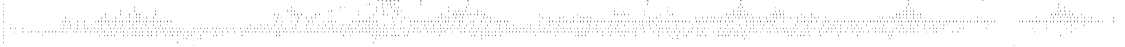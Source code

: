 digraph "DD" {
size = "7.5,10"
center = true;
edge [dir = none];
{ node [shape = plaintext];
  edge [style = invis];
  "CONST NODES" [style = invis];
" a0 " -> " a1 " -> " a2 " -> " a3 " -> " a4 " -> " a5 " -> " b0 " -> " b1 " -> " b2 " -> " b3 " -> " b4 " -> " b5 " -> "CONST NODES"; 
}
{ rank = same; node [shape = box]; edge [style = invis];
"  m00  " -> "  m01  " -> "  m02  " -> "  m03  " -> "  m04  " -> "  m05  " -> "  m06  " -> "  m07  " -> "  m08  " -> "  m09  " -> "  m10  " -> "  m11  "; }
{ rank = same; " a0 ";
"0x62ec" [label="a0"];
"0x5d2f" [label="a0"];
"0x6054" [label="a0"];
"0x55fd" [label="a0"];
"0x617c" [label="a0"];
"0x55c5" [label="a0"];
"0x55ad" [label="a0"];
"0x623f" [label="a0"];
"0x55a2" [label="a0"];
"0x567b" [label="a0"];
"0x5ed1" [label="a0"];
"0x62ae" [label="a0"];
}
{ rank = same; " a1 ";
"0x5d10" [label="a1"];
"0x623e" [label="a1"];
"0x62d2" [label="a1"];
"0x567a" [label="a1"];
"0x566c" [label="a1"];
"0x55f6" [label="a1"];
"0x5ed0" [label="a1"];
"0x62ad" [label="a1"];
"0x620f" [label="a1"];
"0x6146" [label="a1"];
"0x6284" [label="a1"];
"0x617b" [label="a1"];
"0x6053" [label="a1"];
"0x62eb" [label="a1"];
"0x5d2e" [label="a1"];
"0x55a7" [label="a1"];
"0x55c4" [label="a1"];
"0x5e41" [label="a1"];
"0x55fc" [label="a1"];
"0x6014" [label="a1"];
"0x55c2" [label="a1"];
"0x55ac" [label="a1"];
}
{ rank = same; " a2 ";
"0x55bf" [label="a2"];
"0x6145" [label="a2"];
"0x5d2d" [label="a2"];
"0x5d1f" [label="a2"];
"0x62dd" [label="a2"];
"0x62c0" [label="a2"];
"0x623d" [label="a2"];
"0x62d1" [label="a2"];
"0x55f5" [label="a2"];
"0x60c6" [label="a2"];
"0x5cf8" [label="a2"];
"0x6013" [label="a2"];
"0x5e31" [label="a2"];
"0x5e40" [label="a2"];
"0x6052" [label="a2"];
"0x61c4" [label="a2"];
"0x6283" [label="a2"];
"0x5d0f" [label="a2"];
"0x62ea" [label="a2"];
"0x55f0" [label="a2"];
"0x617a" [label="a2"];
"0x55ba" [label="a2"];
"0x625c" [label="a2"];
"0x5679" [label="a2"];
"0x6297" [label="a2"];
"0x566b" [label="a2"];
"0x5f66" [label="a2"];
"0x5ecf" [label="a2"];
"0x6224" [label="a2"];
"0x55fb" [label="a2"];
"0x5660" [label="a2"];
"0x55f9" [label="a2"];
"0x55c1" [label="a2"];
"0x6033" [label="a2"];
"0x62ac" [label="a2"];
"0x5eaa" [label="a2"];
"0x620e" [label="a2"];
"0x55c3" [label="a2"];
"0x615c" [label="a2"];
"0x5673" [label="a2"];
}
{ rank = same; " a3 ";
"0x5d0e" [label="a3"];
"0x62e9" [label="a3"];
"0x5665" [label="a3"];
"0x62a0" [label="a3"];
"0x55f7" [label="a3"];
"0x61e3" [label="a3"];
"0x62dc" [label="a3"];
"0x5d03" [label="a3"];
"0x622e" [label="a3"];
"0x5e29" [label="a3"];
"0x565a" [label="a3"];
"0x5e38" [label="a3"];
"0x6144" [label="a3"];
"0x5ebd" [label="a3"];
"0x625b" [label="a3"];
"0x55ef" [label="a3"];
"0x604a" [label="a3"];
"0x5ece" [label="a3"];
"0x55f4" [label="a3"];
"0x60ef" [label="a3"];
"0x6223" [label="a3"];
"0x62e3" [label="a3"];
"0x62b7" [label="a3"];
"0x626e" [label="a3"];
"0x60c5" [label="a3"];
"0x6032" [label="a3"];
"0x62c8" [label="a3"];
"0x62d7" [label="a3"];
"0x623c" [label="a3"];
"0x5ea9" [label="a3"];
"0x5672" [label="a3"];
"0x620d" [label="a3"];
"0x614d" [label="a3"];
"0x5d2c" [label="a3"];
"0x5d1e" [label="a3"];
"0x62bf" [label="a3"];
"0x5676" [label="a3"];
"0x602b" [label="a3"];
"0x5e82" [label="a3"];
"0x55e7" [label="a3"];
"0x62d0" [label="a3"];
"0x619d" [label="a3"];
"0x6296" [label="a3"];
"0x566a" [label="a3"];
"0x624d" [label="a3"];
"0x5f19" [label="a3"];
"0x5cf7" [label="a3"];
"0x5ff4" [label="a3"];
"0x6012" [label="a3"];
"0x5f65" [label="a3"];
"0x565f" [label="a3"];
"0x5d17" [label="a3"];
"0x5d26" [label="a3"];
"0x5cec" [label="a3"];
"0x566f" [label="a3"];
"0x55f8" [label="a3"];
"0x628d" [label="a3"];
"0x5e30" [label="a3"];
"0x62ab" [label="a3"];
"0x5e3f" [label="a3"];
"0x6051" [label="a3"];
"0x6219" [label="a3"];
"0x5678" [label="a3"];
"0x55f2" [label="a3"];
"0x55ed" [label="a3"];
"0x61c3" [label="a3"];
"0x615b" [label="a3"];
"0x6080" [label="a3"];
"0x55fa" [label="a3"];
"0x616a" [label="a3"];
"0x6282" [label="a3"];
"0x6179" [label="a3"];
}
{ rank = same; " a4 ";
"0x5e25" [label="a4"];
"0x6291" [label="a4"];
"0x5e34" [label="a4"];
"0x5674" [label="a4"];
"0x5d1d" [label="a4"];
"0x5cf1" [label="a4"];
"0x5657" [label="a4"];
"0x621c" [label="a4"];
"0x62be" [label="a4"];
"0x6046" [label="a4"];
"0x5664" [label="a4"];
"0x61e2" [label="a4"];
"0x602a" [label="a4"];
"0x5ee8" [label="a4"];
"0x5d02" [label="a4"];
"0x622d" [label="a4"];
"0x5e81" [label="a4"];
"0x6277" [label="a4"];
"0x62cf" [label="a4"];
"0x5ebc" [label="a4"];
"0x62b2" [label="a4"];
"0x6295" [label="a4"];
"0x5ce6" [label="a4"];
"0x61f4" [label="a4"];
"0x62a4" [label="a4"];
"0x624c" [label="a4"];
"0x566e" [label="a4"];
"0x6288" [label="a4"];
"0x565c" [label="a4"];
"0x5ff3" [label="a4"];
"0x62c3" [label="a4"];
"0x61ac" [label="a4"];
"0x5ecd" [label="a4"];
"0x5f18" [label="a4"];
"0x6137" [label="a4"];
"0x602e" [label="a4"];
"0x6222" [label="a4"];
"0x6011" [label="a4"];
"0x5671" [label="a4"];
"0x60ee" [label="a4"];
"0x5659" [label="a4"];
"0x62aa" [label="a4"];
"0x5d16" [label="a4"];
"0x5d25" [label="a4"];
"0x5fe7" [label="a4"];
"0x5d08" [label="a4"];
"0x5eb3" [label="a4"];
"0x628c" [label="a4"];
"0x5e2f" [label="a4"];
"0x62c7" [label="a4"];
"0x629b" [label="a4"];
"0x6149" [label="a4"];
"0x5e3e" [label="a4"];
"0x6252" [label="a4"];
"0x6050" [label="a4"];
"0x62ba" [label="a4"];
"0x5d1a" [label="a4"];
"0x5d29" [label="a4"];
"0x5cfd" [label="a4"];
"0x615a" [label="a4"];
"0x6169" [label="a4"];
"0x5ea8" [label="a4"];
"0x6178" [label="a4"];
"0x6281" [label="a4"];
"0x5e6e" [label="a4"];
"0x5ec6" [label="a4"];
"0x62e8" [label="a4"];
"0x62cb" [label="a4"];
"0x629f" [label="a4"];
"0x6188" [label="a4"];
"0x6027" [label="a4"];
"0x5d2b" [label="a4"];
"0x565e" [label="a4"];
"0x6265" [label="a4"];
"0x62df" [label="a4"];
"0x623b" [label="a4"];
"0x60db" [label="a4"];
"0x5e28" [label="a4"];
"0x6066" [label="a4"];
"0x5e37" [label="a4"];
"0x625a" [label="a4"];
"0x5650" [label="a4"];
"0x6049" [label="a4"];
"0x6143" [label="a4"];
"0x619c" [label="a4"];
"0x5d13" [label="a4"];
"0x6212" [label="a4"];
"0x5d22" [label="a4"];
"0x5cf6" [label="a4"];
"0x5e2c" [label="a4"];
"0x62d4" [label="a4"];
"0x5e3b" [label="a4"];
"0x62e2" [label="a4"];
"0x62b6" [label="a4"];
"0x5667" [label="a4"];
"0x604d" [label="a4"];
"0x62d6" [label="a4"];
"0x626d" [label="a4"];
"0x5669" [label="a4"];
"0x5e95" [label="a4"];
"0x5f64" [label="a4"];
"0x5f37" [label="a4"];
"0x6005" [label="a4"];
"0x60c4" [label="a4"];
"0x5ceb" [label="a4"];
"0x6031" [label="a4"];
"0x6157" [label="a4"];
"0x6166" [label="a4"];
"0x6234" [label="a4"];
"0x60b6" [label="a4"];
"0x6175" [label="a4"];
"0x5662" [label="a4"];
"0x5675" [label="a4"];
"0x61ce" [label="a4"];
"0x6244" [label="a4"];
"0x6218" [label="a4"];
"0x62e6" [label="a4"];
"0x6227" [label="a4"];
"0x62d9" [label="a4"];
"0x5670" [label="a4"];
"0x566d" [label="a4"];
"0x614c" [label="a4"];
"0x62db" [label="a4"];
"0x61c2" [label="a4"];
"0x5677" [label="a4"];
"0x607f" [label="a4"];
"0x5d0d" [label="a4"];
"0x620c" [label="a4"];
}
{ rank = same; " a5 ";
"0x624f" [label="a5"];
"0x6029" [label="a5"];
"0x6247" [label="a5"];
"0x6025" [label="a5"];
"0x5d27" [label="a5"];
"0x5ffc" [label="a5"];
"0x5d11" [label="a5"];
"0x604f" [label="a5"];
"0x62c9" [label="a5"];
"0x62e4" [label="a5"];
"0x5ecc" [label="a5"];
"0x5d19" [label="a5"];
"0x621a" [label="a5"];
"0x5f30" [label="a5"];
"0x6210" [label="a5"];
"0x60da" [label="a5"];
"0x5d07" [label="a5"];
"0x60bd" [label="a5"];
"0x6176" [label="a5"];
"0x5fe1" [label="a5"];
"0x5cf0" [label="a5"];
"0x600e" [label="a5"];
"0x62b9" [label="a5"];
"0x5cf3" [label="a5"];
"0x6167" [label="a5"];
"0x61f3" [label="a5"];
"0x5e9f" [label="a5"];
"0x62a1" [label="a5"];
"0x62b8" [label="a5"];
"0x6030" [label="a5"];
"0x6264" [label="a5"];
"0x5d21" [label="a5"];
"0x626a" [label="a5"];
"0x629c" [label="a5"];
"0x62d8" [label="a5"];
"0x6059" [label="a5"];
"0x5e36" [label="a5"];
"0x62bb" [label="a5"];
"0x5d0c" [label="a5"];
"0x60b2" [label="a5"];
"0x619b" [label="a5"];
"0x5d14" [label="a5"];
"0x6276" [label="a5"];
"0x6168" [label="a5"];
"0x62da" [label="a5"];
"0x61ab" [label="a5"];
"0x6280" [label="a5"];
"0x5d24" [label="a5"];
"0x62de" [label="a5"];
"0x6181" [label="a5"];
"0x5d12" [label="a5"];
"0x6047" [label="a5"];
"0x61e1" [label="a5"];
"0x5e94" [label="a5"];
"0x5fe6" [label="a5"];
"0x614b" [label="a5"];
"0x614a" [label="a5"];
"0x6158" [label="a5"];
"0x5e77" [label="a5"];
"0x61c1" [label="a5"];
"0x62c6" [label="a5"];
"0x6028" [label="a5"];
"0x6216" [label="a5"];
"0x5e3c" [label="a5"];
"0x6239" [label="a5"];
"0x62b0" [label="a5"];
"0x6233" [label="a5"];
"0x6241" [label="a5"];
"0x5cff" [label="a5"];
"0x5ce3" [label="a5"];
"0x5e2d" [label="a5"];
"0x5cfa" [label="a5"];
"0x6209" [label="a5"];
"0x6174" [label="a5"];
"0x62cc" [label="a5"];
"0x6270" [label="a5"];
"0x62e1" [label="a5"];
"0x62ce" [label="a5"];
"0x628e" [label="a5"];
"0x612e" [label="a5"];
"0x61cd" [label="a5"];
"0x6211" [label="a5"];
"0x5e35" [label="a5"];
"0x5e6d" [label="a5"];
"0x5cf5" [label="a5"];
"0x6294" [label="a5"];
"0x62a9" [label="a5"];
"0x620b" [label="a5"];
"0x5eb7" [label="a5"];
"0x5f01" [label="a5"];
"0x6255" [label="a5"];
"0x629e" [label="a5"];
"0x5fec" [label="a5"];
"0x61e0" [label="a5"];
"0x625e" [label="a5"];
"0x6221" [label="a5"];
"0x5d15" [label="a5"];
"0x6142" [label="a5"];
"0x623a" [label="a5"];
"0x5e2e" [label="a5"];
"0x60e7" [label="a5"];
"0x5ed6" [label="a5"];
"0x6177" [label="a5"];
"0x6140" [label="a5"];
"0x6198" [label="a5"];
"0x6164" [label="a5"];
"0x62b3" [label="a5"];
"0x5e24" [label="a5"];
"0x6173" [label="a5"];
"0x5d01" [label="a5"];
"0x60b5" [label="a5"];
"0x6147" [label="a5"];
"0x5e32" [label="a5"];
"0x5cfc" [label="a5"];
"0x61a8" [label="a5"];
"0x6045" [label="a5"];
"0x6065" [label="a5"];
"0x5ee7" [label="a5"];
"0x5e80" [label="a5"];
"0x5ce5" [label="a5"];
"0x5e39" [label="a5"];
"0x604c" [label="a5"];
"0x62d3" [label="a5"];
"0x5ebb" [label="a5"];
"0x624b" [label="a5"];
"0x5eca" [label="a5"];
"0x6292" [label="a5"];
"0x6026" [label="a5"];
"0x5f4f" [label="a5"];
"0x6225" [label="a5"];
"0x5cdb" [label="a5"];
"0x62d5" [label="a5"];
"0x5e23" [label="a5"];
"0x5e3d" [label="a5"];
"0x5ce8" [label="a5"];
"0x62a6" [label="a5"];
"0x6259" [label="a5"];
"0x62c1" [label="a5"];
"0x622b" [label="a5"];
"0x5e27" [label="a5"];
"0x6076" [label="a5"];
"0x5eae" [label="a5"];
"0x602f" [label="a5"];
"0x602d" [label="a5"];
"0x6156" [label="a5"];
"0x629a" [label="a5"];
"0x5e65" [label="a5"];
"0x62ca" [label="a5"];
"0x6289" [label="a5"];
"0x5ff2" [label="a5"];
"0x6148" [label="a5"];
"0x5e3a" [label="a5"];
"0x6220" [label="a5"];
"0x6217" [label="a5"];
"0x6287" [label="a5"];
"0x6136" [label="a5"];
"0x61c9" [label="a5"];
"0x60c3" [label="a5"];
"0x621b" [label="a5"];
"0x6226" [label="a5"];
"0x60ed" [label="a5"];
"0x5f17" [label="a5"];
"0x62a3" [label="a5"];
"0x5cee" [label="a5"];
"0x62c2" [label="a5"];
"0x60d1" [label="a5"];
"0x61bc" [label="a5"];
"0x622c" [label="a5"];
"0x6155" [label="a5"];
"0x5e26" [label="a5"];
"0x5d1b" [label="a5"];
"0x628b" [label="a5"];
"0x5f36" [label="a5"];
"0x5d1c" [label="a5"];
"0x6004" [label="a5"];
"0x6159" [label="a5"];
"0x61e9" [label="a5"];
"0x604b" [label="a5"];
"0x6010" [label="a5"];
"0x627c" [label="a5"];
"0x5eb2" [label="a5"];
"0x62e5" [label="a5"];
"0x5ec1" [label="a5"];
"0x5d0a" [label="a5"];
"0x602c" [label="a5"];
"0x5f63" [label="a5"];
"0x5e2a" [label="a5"];
"0x5e2b" [label="a5"];
"0x5e33" [label="a5"];
"0x5d18" [label="a5"];
"0x62b5" [label="a5"];
"0x5d28" [label="a5"];
"0x6290" [label="a5"];
"0x62e0" [label="a5"];
"0x62bd" [label="a5"];
"0x6232" [label="a5"];
"0x5d05" [label="a5"];
"0x6298" [label="a5"];
"0x62b1" [label="a5"];
"0x62c5" [label="a5"];
"0x62e7" [label="a5"];
"0x6048" [label="a5"];
"0x5ea7" [label="a5"];
"0x6251" [label="a5"];
"0x5d23" [label="a5"];
"0x6044" [label="a5"];
"0x604e" [label="a5"];
"0x607e" [label="a5"];
"0x5ec5" [label="a5"];
"0x5d20" [label="a5"];
"0x6285" [label="a5"];
"0x6165" [label="a5"];
"0x6187" [label="a5"];
"0x6243" [label="a5"];
"0x5cea" [label="a5"];
"0x5d2a" [label="a5"];
"0x626c" [label="a5"];
"0x5e8b" [label="a5"];
}
{ rank = same; " b0 ";
"0x5ffb" [label="b0"];
"0x6186" [label="b0"];
"0x5eaf" [label="b0"];
"0x55d4" [label="b0"];
"0x613f" [label="b0"];
"0x561c" [label="b0"];
"0x60ca" [label="b0"];
"0x5ffe" [label="b0"];
"0x5668" [label="b0"];
"0x5666" [label="b0"];
"0x5c26" [label="b0"];
"0x5ec2" [label="b0"];
"0x5c8c" [label="b0"];
"0x60bc" [label="b0"];
"0x5ce2" [label="b0"];
"0x6064" [label="b0"];
"0x5ee6" [label="b0"];
"0x5e7f" [label="b0"];
"0x5cf9" [label="b0"];
"0x62bc" [label="b0"];
"0x6197" [label="b0"];
"0x60ea" [label="b0"];
"0x5d00" [label="b0"];
"0x6055" [label="b0"];
"0x5f4e" [label="b0"];
"0x6269" [label="b0"];
"0x5ec0" [label="b0"];
"0x6279" [label="b0"];
"0x5e8e" [label="b0"];
"0x5ecb" [label="b0"];
"0x5ef7" [label="b0"];
"0x55f3" [label="b0"];
"0x6267" [label="b0"];
"0x62b4" [label="b0"];
"0x6253" [label="b0"];
"0x627f" [label="b0"];
"0x5c92" [label="b0"];
"0x5feb" [label="b0"];
"0x5e64" [label="b0"];
"0x5f5f" [label="b0"];
"0x6135" [label="b0"];
"0x5cfb" [label="b0"];
"0x60b1" [label="b0"];
"0x624a" [label="b0"];
"0x6129" [label="b0"];
"0x5c37" [label="b0"];
"0x620a" [label="b0"];
"0x5661" [label="b0"];
"0x600f" [label="b0"];
"0x5f16" [label="b0"];
"0x5f25" [label="b0"];
"0x5cef" [label="b0"];
"0x5eb1" [label="b0"];
"0x60b4" [label="b0"];
"0x5ec4" [label="b0"];
"0x55a1" [label="b0"];
"0x61bb" [label="b0"];
"0x60d0" [label="b0"];
"0x5ec7" [label="b0"];
"0x5d09" [label="b0"];
"0x5e76" [label="b0"];
"0x61e8" [label="b0"];
"0x5625" [label="b0"];
"0x626f" [label="b0"];
"0x5ebe" [label="b0"];
"0x5c75" [label="b0"];
"0x5663" [label="b0"];
"0x5656" [label="b0"];
"0x6275" [label="b0"];
"0x61cc" [label="b0"];
"0x5e86" [label="b0"];
"0x5cf2" [label="b0"];
"0x5f46" [label="b0"];
"0x55c0" [label="b0"];
"0x55dc" [label="b0"];
"0x55ec" [label="b0"];
"0x5c59" [label="b0"];
"0x5d0b" [label="b0"];
"0x6204" [label="b0"];
"0x6208" [label="b0"];
"0x605f" [label="b0"];
"0x612d" [label="b0"];
"0x5d04" [label="b0"];
"0x624e" [label="b0"];
"0x61a3" [label="b0"];
"0x62af" [label="b0"];
"0x607d" [label="b0"];
"0x619a" [label="b0"];
"0x617d" [label="b0"];
"0x5e62" [label="b0"];
"0x5f00" [label="b0"];
"0x55ab" [label="b0"];
"0x55be" [label="b0"];
"0x5fef" [label="b0"];
"0x5e7a" [label="b0"];
"0x5c41" [label="b0"];
"0x5c9b" [label="b0"];
"0x6196" [label="b0"];
"0x60ab" [label="b0"];
"0x5f10" [label="b0"];
"0x5658" [label="b0"];
"0x61ef" [label="b0"];
"0x61f2" [label="b0"];
"0x60d8" [label="b0"];
"0x5fe3" [label="b0"];
"0x5d06" [label="b0"];
"0x61df" [label="b0"];
"0x55ee" [label="b0"];
"0x5e69" [label="b0"];
"0x5eb8" [label="b0"];
"0x565b" [label="b0"];
"0x563d" [label="b0"];
"0x5e99" [label="b0"];
"0x61e5" [label="b0"];
"0x5f2f" [label="b0"];
"0x5ca1" [label="b0"];
"0x61a7" [label="b0"];
"0x5c1f" [label="b0"];
"0x5ce4" [label="b0"];
"0x6008" [label="b0"];
"0x5fe0" [label="b0"];
"0x5c7f" [label="b0"];
"0x5cf4" [label="b0"];
"0x600d" [label="b0"];
"0x5ead" [label="b0"];
"0x5e9e" [label="b0"];
"0x61c7" [label="b0"];
"0x6075" [label="b0"];
"0x61b8" [label="b0"];
"0x62c4" [label="b0"];
"0x6058" [label="b0"];
"0x5630" [label="b0"];
"0x5e72" [label="b0"];
"0x625d" [label="b0"];
"0x5c65" [label="b0"];
"0x6141" [label="b0"];
"0x6184" [label="b0"];
"0x5ce7" [label="b0"];
"0x6245" [label="b0"];
"0x62cd" [label="b0"];
"0x6180" [label="b0"];
"0x5f35" [label="b0"];
"0x60b8" [label="b0"];
"0x5eab" [label="b0"];
"0x5e93" [label="b0"];
"0x5cb8" [label="b0"];
"0x5f62" [label="b0"];
"0x61aa" [label="b0"];
"0x60c2" [label="b0"];
"0x6003" [label="b0"];
"0x5eb4" [label="b0"];
"0x6131" [label="b0"];
"0x565d" [label="b0"];
"0x5636" [label="b0"];
"0x6263" [label="b0"];
"0x5ea2" [label="b0"];
"0x5607" [label="b0"];
"0x6246" [label="b0"];
"0x607a" [label="b0"];
"0x5edf" [label="b0"];
"0x55cd" [label="b0"];
"0x613a" [label="b0"];
"0x6258" [label="b0"];
"0x55f1" [label="b0"];
"0x5eb6" [label="b0"];
"0x5ec9" [label="b0"];
"0x5ced" [label="b0"];
"0x61dd" [label="b0"];
"0x5ea6" [label="b0"];
"0x5cab" [label="b0"];
"0x606e" [label="b0"];
"0x61c0" [label="b0"];
"0x60e4" [label="b0"];
"0x61c8" [label="b0"];
"0x5e6c" [label="b0"];
"0x5fdd" [label="b0"];
"0x6240" [label="b0"];
"0x5e8a" [label="b0"];
"0x627b" [label="b0"];
"0x55b3" [label="b0"];
"0x5f32" [label="b0"];
"0x5eba" [label="b0"];
"0x5fe9" [label="b0"];
"0x5ed2" [label="b0"];
"0x5ff7" [label="b0"];
"0x5ce9" [label="b0"];
"0x560e" [label="b0"];
"0x5cfe" [label="b0"];
"0x60e6" [label="b0"];
"0x5cb1" [label="b0"];
"0x5ed5" [label="b0"];
}
{ rank = same; " b1 ";
"0x6062" [label="b1"];
"0x5e7d" [label="b1"];
"0x5e8d" [label="b1"];
"0x60d3" [label="b1"];
"0x61ee" [label="b1"];
"0x5c8b" [label="b1"];
"0x60cd" [label="b1"];
"0x5f8c" [label="b1"];
"0x5f2e" [label="b1"];
"0x60b3" [label="b1"];
"0x5c1e" [label="b1"];
"0x61c6" [label="b1"];
"0x5f7e" [label="b1"];
"0x60f6" [label="b1"];
"0x61a6" [label="b1"];
"0x600c" [label="b1"];
"0x6266" [label="b1"];
"0x6072" [label="b1"];
"0x5c36" [label="b1"];
"0x563c" [label="b1"];
"0x5da2" [label="b1"];
"0x6268" [label="b1"];
"0x5ea1" [label="b1"];
"0x61e7" [label="b1"];
"0x561e" [label="b1"];
"0x61da" [label="b1"];
"0x5f13" [label="b1"];
"0x61ca" [label="b1"];
"0x5633" [label="b1"];
"0x6206" [label="b1"];
"0x5e07" [label="b1"];
"0x562f" [label="b1"];
"0x5ebf" [label="b1"];
"0x55db" [label="b1"];
"0x6134" [label="b1"];
"0x5ff9" [label="b1"];
"0x5c74" [label="b1"];
"0x607c" [label="b1"];
"0x5eda" [label="b1"];
"0x6278" [label="b1"];
"0x5ff1" [label="b1"];
"0x61a5" [label="b1"];
"0x5fe2" [label="b1"];
"0x5eb5" [label="b1"];
"0x5d89" [label="b1"];
"0x61c5" [label="b1"];
"0x5ffa" [label="b1"];
"0x6139" [label="b1"];
"0x5f45" [label="b1"];
"0x617e" [label="b1"];
"0x55d5" [label="b1"];
"0x5de3" [label="b1"];
"0x60ad" [label="b1"];
"0x55a3" [label="b1"];
"0x6195" [label="b1"];
"0x5f61" [label="b1"];
"0x5fee" [label="b1"];
"0x60df" [label="b1"];
"0x5fea" [label="b1"];
"0x5e6a" [label="b1"];
"0x61be" [label="b1"];
"0x5621" [label="b1"];
"0x6194" [label="b1"];
"0x5622" [label="b1"];
"0x5606" [label="b1"];
"0x5e85" [label="b1"];
"0x5c42" [label="b1"];
"0x561b" [label="b1"];
"0x5ea5" [label="b1"];
"0x55cc" [label="b1"];
"0x5eed" [label="b1"];
"0x60c1" [label="b1"];
"0x5d6f" [label="b1"];
"0x5c9a" [label="b1"];
"0x5ff6" [label="b1"];
"0x5e7e" [label="b1"];
"0x5c58" [label="b1"];
"0x55b2" [label="b1"];
"0x61f7" [label="b1"];
"0x5cb7" [label="b1"];
"0x5cae" [label="b1"];
"0x5c3d" [label="b1"];
"0x5ed4" [label="b1"];
"0x60b7" [label="b1"];
"0x6274" [label="b1"];
"0x60bb" [label="b1"];
"0x5e10" [label="b1"];
"0x61ba" [label="b1"];
"0x606d" [label="b1"];
"0x5ec3" [label="b1"];
"0x612b" [label="b1"];
"0x60bf" [label="b1"];
"0x60a8" [label="b1"];
"0x5fe5" [label="b1"];
"0x5f2a" [label="b1"];
"0x605b" [label="b1"];
"0x61b9" [label="b1"];
"0x60e5" [label="b1"];
"0x61a2" [label="b1"];
"0x5e63" [label="b1"];
"0x627a" [label="b1"];
"0x61dc" [label="b1"];
"0x5fdf" [label="b1"];
"0x5e98" [label="b1"];
"0x5eb9" [label="b1"];
"0x5fab" [label="b1"];
"0x5ec8" [label="b1"];
"0x5d43" [label="b1"];
"0x5c22" [label="b1"];
"0x61f1" [label="b1"];
"0x5f1e" [label="b1"];
"0x5f9b" [label="b1"];
"0x5ed3" [label="b1"];
"0x5dbe" [label="b1"];
"0x5d57" [label="b1"];
"0x5c8f" [label="b1"];
"0x5e9d" [label="b1"];
"0x5e75" [label="b1"];
"0x6128" [label="b1"];
"0x60d7" [label="b1"];
"0x5c23" [label="b1"];
"0x5c77" [label="b1"];
"0x5c3e" [label="b1"];
"0x6262" [label="b1"];
"0x5c6d" [label="b1"];
"0x5ee5" [label="b1"];
"0x600b" [label="b1"];
"0x5e9c" [label="b1"];
"0x619f" [label="b1"];
"0x5e92" [label="b1"];
"0x5f3e" [label="b1"];
"0x60c9" [label="b1"];
"0x5f4d" [label="b1"];
"0x5c66" [label="b1"];
"0x5f24" [label="b1"];
"0x5e71" [label="b1"];
"0x5f34" [label="b1"];
"0x5c61" [label="b1"];
"0x5f6c" [label="b1"];
"0x5f31" [label="b1"];
"0x6002" [label="b1"];
"0x60ba" [label="b1"];
"0x560f" [label="b1"];
"0x6056" [label="b1"];
"0x61e6" [label="b1"];
"0x6183" [label="b1"];
"0x5c7c" [label="b1"];
"0x6108" [label="b1"];
"0x60b0" [label="b1"];
"0x5f5e" [label="b1"];
"0x6057" [label="b1"];
"0x5f06" [label="b1"];
"0x5fe8" [label="b1"];
"0x6207" [label="b1"];
"0x5c7b" [label="b1"];
"0x5f15" [label="b1"];
"0x6079" [label="b1"];
"0x5fcc" [label="b1"];
"0x5e91" [label="b1"];
"0x5df5" [label="b1"];
"0x5f54" [label="b1"];
"0x6199" [label="b1"];
"0x5fdc" [label="b1"];
"0x6254" [label="b1"];
"0x55a4" [label="b1"];
"0x5e89" [label="b1"];
"0x5c81" [label="b1"];
"0x5c27" [label="b1"];
"0x612c" [label="b1"];
"0x6063" [label="b1"];
"0x5fde" [label="b1"];
"0x6000" [label="b1"];
"0x5e88" [label="b1"];
"0x60e9" [label="b1"];
"0x6069" [label="b1"];
"0x5eac" [label="b1"];
"0x560a" [label="b1"];
"0x61e4" [label="b1"];
"0x6074" [label="b1"];
"0x6078" [label="b1"];
"0x5ea4" [label="b1"];
"0x560b" [label="b1"];
"0x6119" [label="b1"];
"0x5e79" [label="b1"];
"0x5dd5" [label="b1"];
"0x5efb" [label="b1"];
"0x5e68" [label="b1"];
"0x5615" [label="b1"];
"0x55d1" [label="b1"];
"0x5c9e" [label="b1"];
"0x5c3a" [label="b1"];
"0x55d0" [label="b1"];
"0x5c62" [label="b1"];
"0x60aa" [label="b1"];
"0x5ffd" [label="b1"];
"0x5ede" [label="b1"];
"0x61ea" [label="b1"];
"0x5caa" [label="b1"];
"0x61de" [label="b1"];
"0x605e" [label="b1"];
"0x617f" [label="b1"];
"0x60e3" [label="b1"];
"0x60cf" [label="b1"];
"0x6130" [label="b1"];
"0x5dfe" [label="b1"];
"0x5d33" [label="b1"];
"0x6203" [label="b1"];
"0x5626" [label="b1"];
"0x61a9" [label="b1"];
"0x5fbc" [label="b1"];
"0x5eff" [label="b1"];
"0x5c2f" [label="b1"];
"0x5ee2" [label="b1"];
"0x5f49" [label="b1"];
"0x5e17" [label="b1"];
"0x5c4d" [label="b1"];
"0x613d" [label="b1"];
"0x5dec" [label="b1"];
"0x613e" [label="b1"];
"0x61bf" [label="b1"];
"0x5c5c" [label="b1"];
"0x61cb" [label="b1"];
"0x60c7" [label="b1"];
"0x5f0f" [label="b1"];
"0x5e6b" [label="b1"];
"0x5eb0" [label="b1"];
"0x6007" [label="b1"];
"0x5e74" [label="b1"];
"0x6185" [label="b1"];
"0x5ef6" [label="b1"];
}
{ rank = same; " b2 ";
"0x5c1d" [label="b2"];
"0x5ee4" [label="b2"];
"0x5c2b" [label="b2"];
"0x613b" [label="b2"];
"0x5f11" [label="b2"];
"0x5f2b" [label="b2"];
"0x60ec" [label="b2"];
"0x5dd7" [label="b2"];
"0x5dbf" [label="b2"];
"0x612a" [label="b2"];
"0x562e" [label="b2"];
"0x6085" [label="b2"];
"0x5ea0" [label="b2"];
"0x6127" [label="b2"];
"0x5f29" [label="b2"];
"0x61a4" [label="b2"];
"0x5da3" [label="b2"];
"0x60d9" [label="b2"];
"0x5d70" [label="b2"];
"0x6115" [label="b2"];
"0x5fed" [label="b2"];
"0x5df4" [label="b2"];
"0x60af" [label="b2"];
"0x5c51" [label="b2"];
"0x60cc" [label="b2"];
"0x5f1b" [label="b2"];
"0x5ff0" [label="b2"];
"0x5fc9" [label="b2"];
"0x5ee1" [label="b2"];
"0x5e84" [label="b2"];
"0x5ef1" [label="b2"];
"0x5d96" [label="b2"];
"0x5617" [label="b2"];
"0x606c" [label="b2"];
"0x60ff" [label="b2"];
"0x6009" [label="b2"];
"0x5f4c" [label="b2"];
"0x6118" [label="b2"];
"0x5ee0" [label="b2"];
"0x55cb" [label="b2"];
"0x5f4a" [label="b2"];
"0x60c0" [label="b2"];
"0x5f3d" [label="b2"];
"0x5ea3" [label="b2"];
"0x5fff" [label="b2"];
"0x5e90" [label="b2"];
"0x605d" [label="b2"];
"0x5ef8" [label="b2"];
"0x5f48" [label="b2"];
"0x5da1" [label="b2"];
"0x5e73" [label="b2"];
"0x5c6b" [label="b2"];
"0x5c5a" [label="b2"];
"0x5e66" [label="b2"];
"0x60fc" [label="b2"];
"0x55ae" [label="b2"];
"0x5605" [label="b2"];
"0x5c38" [label="b2"];
"0x60a6" [label="b2"];
"0x5f72" [label="b2"];
"0x5eea" [label="b2"];
"0x5e9b" [label="b2"];
"0x5d60" [label="b2"];
"0x5f47" [label="b2"];
"0x5f03" [label="b2"];
"0x5fb3" [label="b2"];
"0x5c6a" [label="b2"];
"0x6193" [label="b2"];
"0x5f39" [label="b2"];
"0x5c5b" [label="b2"];
"0x61f0" [label="b2"];
"0x61bd" [label="b2"];
"0x5e7b" [label="b2"];
"0x5f23" [label="b2"];
"0x60ce" [label="b2"];
"0x6073" [label="b2"];
"0x5c4e" [label="b2"];
"0x60f4" [label="b2"];
"0x5ca9" [label="b2"];
"0x60e2" [label="b2"];
"0x5d56" [label="b2"];
"0x60be" [label="b2"];
"0x5d6e" [label="b2"];
"0x5efe" [label="b2"];
"0x5e8f" [label="b2"];
"0x5fe4" [label="b2"];
"0x5e70" [label="b2"];
"0x5d42" [label="b2"];
"0x5c6e" [label="b2"];
"0x5d54" [label="b2"];
"0x5c2e" [label="b2"];
"0x5c57" [label="b2"];
"0x5c4c" [label="b2"];
"0x5da0" [label="b2"];
"0x5c76" [label="b2"];
"0x5f80" [label="b2"];
"0x5d90" [label="b2"];
"0x5c8a" [label="b2"];
"0x5fb0" [label="b2"];
"0x61d9" [label="b2"];
"0x61db" [label="b2"];
"0x5efa" [label="b2"];
"0x5c30" [label="b2"];
"0x5f14" [label="b2"];
"0x5f2d" [label="b2"];
"0x5fbb" [label="b2"];
"0x5f05" [label="b2"];
"0x5f0d" [label="b2"];
"0x5c31" [label="b2"];
"0x5edd" [label="b2"];
"0x5e7c" [label="b2"];
"0x60e8" [label="b2"];
"0x5ff5" [label="b2"];
"0x5c7a" [label="b2"];
"0x5f7b" [label="b2"];
"0x5d69" [label="b2"];
"0x5614" [label="b2"];
"0x5f75" [label="b2"];
"0x5f6b" [label="b2"];
"0x5c60" [label="b2"];
"0x5ee3" [label="b2"];
"0x5e6f" [label="b2"];
"0x6071" [label="b2"];
"0x5f41" [label="b2"];
"0x5e96" [label="b2"];
"0x6068" [label="b2"];
"0x561d" [label="b2"];
"0x5dce" [label="b2"];
"0x5f9a" [label="b2"];
"0x5fa6" [label="b2"];
"0x5c73" [label="b2"];
"0x5ff8" [label="b2"];
"0x5d5a" [label="b2"];
"0x5c70" [label="b2"];
"0x619e" [label="b2"];
"0x60b9" [label="b2"];
"0x60ae" [label="b2"];
"0x5efc" [label="b2"];
"0x5dfd" [label="b2"];
"0x606f" [label="b2"];
"0x600a" [label="b2"];
"0x561a" [label="b2"];
"0x5f5b" [label="b2"];
"0x5ed9" [label="b2"];
"0x5d9d" [label="b2"];
"0x6006" [label="b2"];
"0x5e67" [label="b2"];
"0x5fdb" [label="b2"];
"0x605c" [label="b2"];
"0x5d88" [label="b2"];
"0x5f44" [label="b2"];
"0x55c8" [label="b2"];
"0x5e87" [label="b2"];
"0x6107" [label="b2"];
"0x6132" [label="b2"];
"0x60f1" [label="b2"];
"0x5de2" [label="b2"];
"0x6202" [label="b2"];
"0x5e9a" [label="b2"];
"0x60d6" [label="b2"];
"0x6205" [label="b2"];
"0x6067" [label="b2"];
"0x5deb" [label="b2"];
"0x55af" [label="b2"];
"0x6133" [label="b2"];
"0x5c55" [label="b2"];
"0x5c35" [label="b2"];
"0x5eec" [label="b2"];
"0x60a7" [label="b2"];
"0x60f5" [label="b2"];
"0x5e97" [label="b2"];
"0x5613" [label="b2"];
"0x5616" [label="b2"];
"0x6001" [label="b2"];
"0x5ef5" [label="b2"];
"0x607b" [label="b2"];
"0x5c5f" [label="b2"];
"0x6077" [label="b2"];
"0x60d2" [label="b2"];
"0x606a" [label="b2"];
"0x5f53" [label="b2"];
"0x5faa" [label="b2"];
"0x5c80" [label="b2"];
"0x5e78" [label="b2"];
"0x6182" [label="b2"];
"0x5c49" [label="b2"];
"0x60dc" [label="b2"];
"0x5c6c" [label="b2"];
"0x5db9" [label="b2"];
"0x60ac" [label="b2"];
"0x5d84" [label="b2"];
"0x5f7a" [label="b2"];
"0x5d8d" [label="b2"];
"0x5f1d" [label="b2"];
"0x613c" [label="b2"];
"0x605a" [label="b2"];
"0x5e83" [label="b2"];
"0x5c39" [label="b2"];
"0x5ca6" [label="b2"];
"0x5d6c" [label="b2"];
"0x5d32" [label="b2"];
"0x5fb8" [label="b2"];
"0x6106" [label="b2"];
"0x60a9" [label="b2"];
"0x5f60" [label="b2"];
"0x6138" [label="b2"];
"0x5c6f" [label="b2"];
"0x5f5d" [label="b2"];
"0x5ed7" [label="b2"];
"0x5f33" [label="b2"];
"0x61ed" [label="b2"];
"0x5c96" [label="b2"];
"0x6061" [label="b2"];
"0x5e8c" [label="b2"];
"0x612f" [label="b2"];
"0x5dd2" [label="b2"];
"0x60de" [label="b2"];
"0x5f90" [label="b2"];
"0x5dbd" [label="b2"];
"0x5f12" [label="b2"];
"0x5f0e" [label="b2"];
"0x5f20" [label="b2"];
"0x61a1" [label="b2"];
"0x5dd4" [label="b2"];
"0x5e06" [label="b2"];
"0x6060" [label="b2"];
"0x5f26" [label="b2"];
"0x5f8b" [label="b2"];
"0x5e0f" [label="b2"];
}
{ rank = same; " b3 ";
"0x5ef4" [label="b3"];
"0x5d7d" [label="b3"];
"0x5f89" [label="b3"];
"0x5db5" [label="b3"];
"0x5f0c" [label="b3"];
"0x5604" [label="b3"];
"0x5d9f" [label="b3"];
"0x5f71" [label="b3"];
"0x5d4f" [label="b3"];
"0x6070" [label="b3"];
"0x5d93" [label="b3"];
"0x5db1" [label="b3"];
"0x60eb" [label="b3"];
"0x5dc0" [label="b3"];
"0x5d68" [label="b3"];
"0x5db0" [label="b3"];
"0x5d53" [label="b3"];
"0x5ef0" [label="b3"];
"0x5f5c" [label="b3"];
"0x5d58" [label="b3"];
"0x55c6" [label="b3"];
"0x5dcc" [label="b3"];
"0x5f52" [label="b3"];
"0x5f38" [label="b3"];
"0x5d8e" [label="b3"];
"0x5dba" [label="b3"];
"0x5d8b" [label="b3"];
"0x5c4b" [label="b3"];
"0x5d52" [label="b3"];
"0x5d55" [label="b3"];
"0x5ee9" [label="b3"];
"0x5f70" [label="b3"];
"0x5f50" [label="b3"];
"0x5c50" [label="b3"];
"0x5f6a" [label="b3"];
"0x5d80" [label="b3"];
"0x5c4a" [label="b3"];
"0x5d35" [label="b3"];
"0x5c4f" [label="b3"];
"0x5f02" [label="b3"];
"0x5d8f" [label="b3"];
"0x5dc6" [label="b3"];
"0x5600" [label="b3"];
"0x5d7b" [label="b3"];
"0x5f28" [label="b3"];
"0x5da6" [label="b3"];
"0x5dd6" [label="b3"];
"0x5d61" [label="b3"];
"0x5d59" [label="b3"];
"0x5c2d" [label="b3"];
"0x5df3" [label="b3"];
"0x5f58" [label="b3"];
"0x5dbb" [label="b3"];
"0x5d95" [label="b3"];
"0x5c54" [label="b3"];
"0x5f08" [label="b3"];
"0x5dc4" [label="b3"];
"0x5d4c" [label="b3"];
"0x55c7" [label="b3"];
"0x5c56" [label="b3"];
"0x608c" [label="b3"];
"0x5f1a" [label="b3"];
"0x5f55" [label="b3"];
"0x5dbc" [label="b3"];
"0x5d5f" [label="b3"];
"0x5daf" [label="b3"];
"0x5d4e" [label="b3"];
"0x5da8" [label="b3"];
"0x5f56" [label="b3"];
"0x5c48" [label="b3"];
"0x5d31" [label="b3"];
"0x5db3" [label="b3"];
"0x5f51" [label="b3"];
"0x5c47" [label="b3"];
"0x5c2c" [label="b3"];
"0x5d81" [label="b3"];
"0x5d85" [label="b3"];
"0x5f3c" [label="b3"];
"0x567f" [label="b3"];
"0x5dcf" [label="b3"];
"0x5f3a" [label="b3"];
"0x5f88" [label="b3"];
"0x5c1c" [label="b3"];
"0x5db8" [label="b3"];
"0x5d4b" [label="b3"];
"0x5db4" [label="b3"];
"0x5d87" [label="b3"];
"0x5f99" [label="b3"];
"0x5d8c" [label="b3"];
}
{ rank = same; " b4 ";
"0x5d3e" [label="b4"];
"0x5d8a" [label="b4"];
"0x55fe" [label="b4"];
"0x5c1b" [label="b4"];
"0x5d30" [label="b4"];
"0x5d7c" [label="b4"];
"0x5d7f" [label="b4"];
"0x5d3d" [label="b4"];
"0x55ff" [label="b4"];
"0x567e" [label="b4"];
"0x5d86" [label="b4"];
"0x5d34" [label="b4"];
}
{ rank = same; " b5 ";
"0x567c" [label="b5"];
"0x567d" [label="b5"];
}
{ rank = same; "CONST NODES";
{ node [shape = box]; "0x323f";
"0x323e";
}
}
"  m00  " -> "0x55a2" [style = solid];
"  m01  " -> "0x55ad" [style = solid];
"  m02  " -> "0x55c5" [style = solid];
"  m03  " -> "0x55fd" [style = solid];
"  m04  " -> "0x567b" [style = solid];
"  m05  " -> "0x5d2f" [style = solid];
"  m06  " -> "0x5ed1" [style = solid];
"  m07  " -> "0x6054" [style = solid];
"  m08  " -> "0x617c" [style = solid];
"  m09  " -> "0x623f" [style = solid];
"  m10  " -> "0x62ae" [style = solid];
"  m11  " -> "0x62ec" [style = solid];
"0x62ec" -> "0x62d2";
"0x62ec" -> "0x62eb" [style = dashed];
"0x5d2f" -> "0x5d10";
"0x5d2f" -> "0x5d2e" [style = dashed];
"0x6054" -> "0x6014";
"0x6054" -> "0x6053" [style = dashed];
"0x55fd" -> "0x55f6";
"0x55fd" -> "0x55fc" [style = dashed];
"0x617c" -> "0x6146";
"0x617c" -> "0x617b" [style = dashed];
"0x55c5" -> "0x55c2";
"0x55c5" -> "0x55c4" [style = dashed];
"0x55ad" -> "0x55ac";
"0x55ad" -> "0x55a7" [style = dashed];
"0x623f" -> "0x620f";
"0x623f" -> "0x623e" [style = dashed];
"0x55a2" -> "0x55a1";
"0x55a2" -> "0x323f" [style = dashed];
"0x567b" -> "0x566c";
"0x567b" -> "0x567a" [style = dashed];
"0x5ed1" -> "0x5ed0";
"0x5ed1" -> "0x5e41" [style = dashed];
"0x62ae" -> "0x6284";
"0x62ae" -> "0x62ad" [style = dashed];
"0x5d10" -> "0x5cf8";
"0x5d10" -> "0x5d0f" [style = dashed];
"0x623e" -> "0x6224";
"0x623e" -> "0x623d" [style = dashed];
"0x62d2" -> "0x62c0";
"0x62d2" -> "0x62d1" [style = dashed];
"0x567a" -> "0x5673";
"0x567a" -> "0x5679" [style = dashed];
"0x566c" -> "0x5660";
"0x566c" -> "0x566b" [style = dashed];
"0x55f6" -> "0x55f0";
"0x55f6" -> "0x55f5" [style = dashed];
"0x5ed0" -> "0x5eaa";
"0x5ed0" -> "0x5ecf" [style = dashed];
"0x62ad" -> "0x6297";
"0x62ad" -> "0x62ac" [style = dashed];
"0x620f" -> "0x61c4";
"0x620f" -> "0x620e" [style = dashed];
"0x6146" -> "0x60c6";
"0x6146" -> "0x6145" [style = dashed];
"0x6284" -> "0x625c";
"0x6284" -> "0x6283" [style = dashed];
"0x617b" -> "0x615c";
"0x617b" -> "0x617a" [style = dashed];
"0x6053" -> "0x6052";
"0x6053" -> "0x6033" [style = dashed];
"0x62eb" -> "0x62dd";
"0x62eb" -> "0x62ea" [style = dashed];
"0x5d2e" -> "0x5d1f";
"0x5d2e" -> "0x5d2d" [style = dashed];
"0x55a7" -> "0x55a1";
"0x55a7" -> "0x323f" [style = dashed];
"0x55c4" -> "0x55c3";
"0x55c4" -> "0x55ba" [style = dashed];
"0x5e41" -> "0x5e31";
"0x5e41" -> "0x5e40" [style = dashed];
"0x55fc" -> "0x55f9";
"0x55fc" -> "0x55fb" [style = dashed];
"0x6014" -> "0x5f66";
"0x6014" -> "0x6013" [style = dashed];
"0x55c2" -> "0x55bf";
"0x55c2" -> "0x55c1" [style = dashed];
"0x55ac" -> "0x55ab";
"0x55ac" -> "0x55a3" [style = dashed];
"0x55bf" -> "0x55be";
"0x55bf" -> "0x55b3" [style = dashed];
"0x6145" -> "0x60ef";
"0x6145" -> "0x6144" [style = dashed];
"0x5d2d" -> "0x5d26";
"0x5d2d" -> "0x5d2c" [style = dashed];
"0x5d1f" -> "0x5d17";
"0x5d1f" -> "0x5d1e" [style = dashed];
"0x62dd" -> "0x62d7";
"0x62dd" -> "0x62dc" [style = dashed];
"0x62c0" -> "0x62b7";
"0x62c0" -> "0x62bf" [style = dashed];
"0x623d" -> "0x622e";
"0x623d" -> "0x623c" [style = dashed];
"0x62d1" -> "0x62c8";
"0x62d1" -> "0x62d0" [style = dashed];
"0x55f5" -> "0x55f2";
"0x55f5" -> "0x55f4" [style = dashed];
"0x60c6" -> "0x6080";
"0x60c6" -> "0x60c5" [style = dashed];
"0x5cf8" -> "0x5cec";
"0x5cf8" -> "0x5cf7" [style = dashed];
"0x6013" -> "0x5ff4";
"0x6013" -> "0x6012" [style = dashed];
"0x5e31" -> "0x5e29";
"0x5e31" -> "0x5e30" [style = dashed];
"0x5e40" -> "0x5e38";
"0x5e40" -> "0x5e3f" [style = dashed];
"0x6052" -> "0x604a";
"0x6052" -> "0x6051" [style = dashed];
"0x61c4" -> "0x619d";
"0x61c4" -> "0x61c3" [style = dashed];
"0x6283" -> "0x626e";
"0x6283" -> "0x6282" [style = dashed];
"0x5d0f" -> "0x5d03";
"0x5d0f" -> "0x5d0e" [style = dashed];
"0x62ea" -> "0x62e3";
"0x62ea" -> "0x62e9" [style = dashed];
"0x55f0" -> "0x55ed";
"0x55f0" -> "0x55ef" [style = dashed];
"0x617a" -> "0x6179";
"0x617a" -> "0x616a" [style = dashed];
"0x55ba" -> "0x55a1";
"0x55ba" -> "0x323f" [style = dashed];
"0x625c" -> "0x624d";
"0x625c" -> "0x625b" [style = dashed];
"0x5679" -> "0x5676";
"0x5679" -> "0x5678" [style = dashed];
"0x6297" -> "0x628d";
"0x6297" -> "0x6296" [style = dashed];
"0x566b" -> "0x5665";
"0x566b" -> "0x566a" [style = dashed];
"0x5f66" -> "0x5f19";
"0x5f66" -> "0x5f65" [style = dashed];
"0x5ecf" -> "0x5ebd";
"0x5ecf" -> "0x5ece" [style = dashed];
"0x6224" -> "0x6219";
"0x6224" -> "0x6223" [style = dashed];
"0x55fb" -> "0x55fa";
"0x55fb" -> "0x55e7" [style = dashed];
"0x5660" -> "0x565a";
"0x5660" -> "0x565f" [style = dashed];
"0x55f9" -> "0x55f7";
"0x55f9" -> "0x55f8" [style = dashed];
"0x55c1" -> "0x55c0";
"0x55c1" -> "0x55ae" [style = dashed];
"0x6033" -> "0x602b";
"0x6033" -> "0x6032" [style = dashed];
"0x62ac" -> "0x62a0";
"0x62ac" -> "0x62ab" [style = dashed];
"0x5eaa" -> "0x5e82";
"0x5eaa" -> "0x5ea9" [style = dashed];
"0x620e" -> "0x61e3";
"0x620e" -> "0x620d" [style = dashed];
"0x55c3" -> "0x55ab";
"0x55c3" -> "0x55a3" [style = dashed];
"0x615c" -> "0x614d";
"0x615c" -> "0x615b" [style = dashed];
"0x5673" -> "0x566f";
"0x5673" -> "0x5672" [style = dashed];
"0x5d0e" -> "0x5d08";
"0x5d0e" -> "0x5d0d" [style = dashed];
"0x62e9" -> "0x62e6";
"0x62e9" -> "0x62e8" [style = dashed];
"0x5665" -> "0x5662";
"0x5665" -> "0x5664" [style = dashed];
"0x62a0" -> "0x629b";
"0x62a0" -> "0x629f" [style = dashed];
"0x55f7" -> "0x55be";
"0x55f7" -> "0x55b3" [style = dashed];
"0x61e3" -> "0x61ce";
"0x61e3" -> "0x61e2" [style = dashed];
"0x62dc" -> "0x62d9";
"0x62dc" -> "0x62db" [style = dashed];
"0x5d03" -> "0x5cfd";
"0x5d03" -> "0x5d02" [style = dashed];
"0x622e" -> "0x6227";
"0x622e" -> "0x622d" [style = dashed];
"0x5e29" -> "0x5e25";
"0x5e29" -> "0x5e28" [style = dashed];
"0x565a" -> "0x5657";
"0x565a" -> "0x5659" [style = dashed];
"0x5e38" -> "0x5e34";
"0x5e38" -> "0x5e37" [style = dashed];
"0x6144" -> "0x6137";
"0x6144" -> "0x6143" [style = dashed];
"0x5ebd" -> "0x5eb3";
"0x5ebd" -> "0x5ebc" [style = dashed];
"0x625b" -> "0x6252";
"0x625b" -> "0x625a" [style = dashed];
"0x55ef" -> "0x55ee";
"0x55ef" -> "0x55d4" [style = dashed];
"0x604a" -> "0x6046";
"0x604a" -> "0x6049" [style = dashed];
"0x5ece" -> "0x5ec6";
"0x5ece" -> "0x5ecd" [style = dashed];
"0x55f4" -> "0x55f3";
"0x55f4" -> "0x55c6" [style = dashed];
"0x60ef" -> "0x60db";
"0x60ef" -> "0x60ee" [style = dashed];
"0x6223" -> "0x621c";
"0x6223" -> "0x6222" [style = dashed];
"0x62e3" -> "0x62df";
"0x62e3" -> "0x62e2" [style = dashed];
"0x62b7" -> "0x62b2";
"0x62b7" -> "0x62b6" [style = dashed];
"0x626e" -> "0x6265";
"0x626e" -> "0x626d" [style = dashed];
"0x60c5" -> "0x60b6";
"0x60c5" -> "0x60c4" [style = dashed];
"0x6032" -> "0x602e";
"0x6032" -> "0x6031" [style = dashed];
"0x62c8" -> "0x62c3";
"0x62c8" -> "0x62c7" [style = dashed];
"0x62d7" -> "0x62d4";
"0x62d7" -> "0x62d6" [style = dashed];
"0x623c" -> "0x623b";
"0x623c" -> "0x6234" [style = dashed];
"0x5ea9" -> "0x5e95";
"0x5ea9" -> "0x5ea8" [style = dashed];
"0x5672" -> "0x5670";
"0x5672" -> "0x5671" [style = dashed];
"0x620d" -> "0x61f4";
"0x620d" -> "0x620c" [style = dashed];
"0x614d" -> "0x6149";
"0x614d" -> "0x614c" [style = dashed];
"0x5d2c" -> "0x5d29";
"0x5d2c" -> "0x5d2b" [style = dashed];
"0x5d1e" -> "0x5d1a";
"0x5d1e" -> "0x5d1d" [style = dashed];
"0x62bf" -> "0x62ba";
"0x62bf" -> "0x62be" [style = dashed];
"0x5676" -> "0x5674";
"0x5676" -> "0x5675" [style = dashed];
"0x602b" -> "0x6027";
"0x602b" -> "0x602a" [style = dashed];
"0x5e82" -> "0x5e6e";
"0x5e82" -> "0x5e81" [style = dashed];
"0x55e7" -> "0x55a1";
"0x55e7" -> "0x323f" [style = dashed];
"0x62d0" -> "0x62cb";
"0x62d0" -> "0x62cf" [style = dashed];
"0x619d" -> "0x6188";
"0x619d" -> "0x619c" [style = dashed];
"0x6296" -> "0x6291";
"0x6296" -> "0x6295" [style = dashed];
"0x566a" -> "0x5667";
"0x566a" -> "0x5669" [style = dashed];
"0x624d" -> "0x6244";
"0x624d" -> "0x624c" [style = dashed];
"0x5f19" -> "0x5ee8";
"0x5f19" -> "0x5f18" [style = dashed];
"0x5cf7" -> "0x5cf1";
"0x5cf7" -> "0x5cf6" [style = dashed];
"0x5ff4" -> "0x5fe7";
"0x5ff4" -> "0x5ff3" [style = dashed];
"0x6012" -> "0x6005";
"0x6012" -> "0x6011" [style = dashed];
"0x5f65" -> "0x5f37";
"0x5f65" -> "0x5f64" [style = dashed];
"0x565f" -> "0x565c";
"0x565f" -> "0x565e" [style = dashed];
"0x5d17" -> "0x5d13";
"0x5d17" -> "0x5d16" [style = dashed];
"0x5d26" -> "0x5d22";
"0x5d26" -> "0x5d25" [style = dashed];
"0x5cec" -> "0x5ce6";
"0x5cec" -> "0x5ceb" [style = dashed];
"0x566f" -> "0x566d";
"0x566f" -> "0x566e" [style = dashed];
"0x55f8" -> "0x55c0";
"0x55f8" -> "0x55ae" [style = dashed];
"0x628d" -> "0x6288";
"0x628d" -> "0x628c" [style = dashed];
"0x5e30" -> "0x5e2c";
"0x5e30" -> "0x5e2f" [style = dashed];
"0x62ab" -> "0x62a4";
"0x62ab" -> "0x62aa" [style = dashed];
"0x5e3f" -> "0x5e3b";
"0x5e3f" -> "0x5e3e" [style = dashed];
"0x6051" -> "0x604d";
"0x6051" -> "0x6050" [style = dashed];
"0x6219" -> "0x6212";
"0x6219" -> "0x6218" [style = dashed];
"0x5678" -> "0x5677";
"0x5678" -> "0x5650" [style = dashed];
"0x55f2" -> "0x55f1";
"0x55f2" -> "0x55dc" [style = dashed];
"0x55ed" -> "0x55ec";
"0x55ed" -> "0x55cd" [style = dashed];
"0x61c3" -> "0x61ac";
"0x61c3" -> "0x61c2" [style = dashed];
"0x615b" -> "0x6157";
"0x615b" -> "0x615a" [style = dashed];
"0x6080" -> "0x6066";
"0x6080" -> "0x607f" [style = dashed];
"0x55fa" -> "0x55ab";
"0x55fa" -> "0x55a3" [style = dashed];
"0x616a" -> "0x6166";
"0x616a" -> "0x6169" [style = dashed];
"0x6282" -> "0x6277";
"0x6282" -> "0x6281" [style = dashed];
"0x6179" -> "0x6175";
"0x6179" -> "0x6178" [style = dashed];
"0x5e25" -> "0x5e23";
"0x5e25" -> "0x5e24" [style = dashed];
"0x6291" -> "0x628e";
"0x6291" -> "0x6290" [style = dashed];
"0x5e34" -> "0x5e32";
"0x5e34" -> "0x5e33" [style = dashed];
"0x5674" -> "0x55be";
"0x5674" -> "0x55b3" [style = dashed];
"0x5d1d" -> "0x5d1b";
"0x5d1d" -> "0x5d1c" [style = dashed];
"0x5cf1" -> "0x5cee";
"0x5cf1" -> "0x5cf0" [style = dashed];
"0x5657" -> "0x5656";
"0x5657" -> "0x5607" [style = dashed];
"0x621c" -> "0x621a";
"0x621c" -> "0x621b" [style = dashed];
"0x62be" -> "0x62bb";
"0x62be" -> "0x62bd" [style = dashed];
"0x6046" -> "0x6044";
"0x6046" -> "0x6045" [style = dashed];
"0x5664" -> "0x5663";
"0x5664" -> "0x5636" [style = dashed];
"0x61e2" -> "0x61e0";
"0x61e2" -> "0x61e1" [style = dashed];
"0x602a" -> "0x6028";
"0x602a" -> "0x6029" [style = dashed];
"0x5ee8" -> "0x5ed6";
"0x5ee8" -> "0x5ee7" [style = dashed];
"0x5d02" -> "0x5cff";
"0x5d02" -> "0x5d01" [style = dashed];
"0x622d" -> "0x622b";
"0x622d" -> "0x622c" [style = dashed];
"0x5e81" -> "0x5e77";
"0x5e81" -> "0x5e80" [style = dashed];
"0x6277" -> "0x6270";
"0x6277" -> "0x6276" [style = dashed];
"0x62cf" -> "0x62cc";
"0x62cf" -> "0x62ce" [style = dashed];
"0x5ebc" -> "0x5eb7";
"0x5ebc" -> "0x5ebb" [style = dashed];
"0x62b2" -> "0x62b0";
"0x62b2" -> "0x62b1" [style = dashed];
"0x6295" -> "0x6292";
"0x6295" -> "0x6294" [style = dashed];
"0x5ce6" -> "0x5ce3";
"0x5ce6" -> "0x5ce5" [style = dashed];
"0x61f4" -> "0x61e9";
"0x61f4" -> "0x61f3" [style = dashed];
"0x62a4" -> "0x62a1";
"0x62a4" -> "0x62a3" [style = dashed];
"0x624c" -> "0x6247";
"0x624c" -> "0x624b" [style = dashed];
"0x566e" -> "0x55ee";
"0x566e" -> "0x55d4" [style = dashed];
"0x6288" -> "0x6285";
"0x6288" -> "0x6287" [style = dashed];
"0x565c" -> "0x565b";
"0x565c" -> "0x561c" [style = dashed];
"0x5ff3" -> "0x5fec";
"0x5ff3" -> "0x5ff2" [style = dashed];
"0x62c3" -> "0x62c1";
"0x62c3" -> "0x62c2" [style = dashed];
"0x61ac" -> "0x61a8";
"0x61ac" -> "0x61ab" [style = dashed];
"0x5ecd" -> "0x5eca";
"0x5ecd" -> "0x5ecc" [style = dashed];
"0x5f18" -> "0x5f01";
"0x5f18" -> "0x5f17" [style = dashed];
"0x6137" -> "0x612e";
"0x6137" -> "0x6136" [style = dashed];
"0x602e" -> "0x602c";
"0x602e" -> "0x602d" [style = dashed];
"0x6222" -> "0x6220";
"0x6222" -> "0x6221" [style = dashed];
"0x6011" -> "0x600e";
"0x6011" -> "0x6010" [style = dashed];
"0x5671" -> "0x55f3";
"0x5671" -> "0x55c6" [style = dashed];
"0x60ee" -> "0x60e7";
"0x60ee" -> "0x60ed" [style = dashed];
"0x5659" -> "0x5658";
"0x5659" -> "0x560e" [style = dashed];
"0x62aa" -> "0x62a9";
"0x62aa" -> "0x62a6" [style = dashed];
"0x5d16" -> "0x5d14";
"0x5d16" -> "0x5d15" [style = dashed];
"0x5d25" -> "0x5d23";
"0x5d25" -> "0x5d24" [style = dashed];
"0x5fe7" -> "0x5fe1";
"0x5fe7" -> "0x5fe6" [style = dashed];
"0x5d08" -> "0x5d05";
"0x5d08" -> "0x5d07" [style = dashed];
"0x5eb3" -> "0x5eae";
"0x5eb3" -> "0x5eb2" [style = dashed];
"0x628c" -> "0x6289";
"0x628c" -> "0x628b" [style = dashed];
"0x5e2f" -> "0x5e2d";
"0x5e2f" -> "0x5e2e" [style = dashed];
"0x62c7" -> "0x62c5";
"0x62c7" -> "0x62c6" [style = dashed];
"0x629b" -> "0x6298";
"0x629b" -> "0x629a" [style = dashed];
"0x6149" -> "0x6147";
"0x6149" -> "0x6148" [style = dashed];
"0x5e3e" -> "0x5e3c";
"0x5e3e" -> "0x5e3d" [style = dashed];
"0x6252" -> "0x624f";
"0x6252" -> "0x6251" [style = dashed];
"0x6050" -> "0x604e";
"0x6050" -> "0x604f" [style = dashed];
"0x62ba" -> "0x62b8";
"0x62ba" -> "0x62b9" [style = dashed];
"0x5d1a" -> "0x5d18";
"0x5d1a" -> "0x5d19" [style = dashed];
"0x5d29" -> "0x5d27";
"0x5d29" -> "0x5d28" [style = dashed];
"0x5cfd" -> "0x5cfa";
"0x5cfd" -> "0x5cfc" [style = dashed];
"0x615a" -> "0x6158";
"0x615a" -> "0x6159" [style = dashed];
"0x6169" -> "0x6167";
"0x6169" -> "0x6168" [style = dashed];
"0x5ea8" -> "0x5e9f";
"0x5ea8" -> "0x5ea7" [style = dashed];
"0x6178" -> "0x6176";
"0x6178" -> "0x6177" [style = dashed];
"0x6281" -> "0x627c";
"0x6281" -> "0x6280" [style = dashed];
"0x5e6e" -> "0x5e65";
"0x5e6e" -> "0x5e6d" [style = dashed];
"0x5ec6" -> "0x5ec1";
"0x5ec6" -> "0x5ec5" [style = dashed];
"0x62e8" -> "0x62e7";
"0x62e8" -> "0x323f" [style = dashed];
"0x62cb" -> "0x62c9";
"0x62cb" -> "0x62ca" [style = dashed];
"0x629f" -> "0x629c";
"0x629f" -> "0x629e" [style = dashed];
"0x6188" -> "0x6181";
"0x6188" -> "0x6187" [style = dashed];
"0x6027" -> "0x6025";
"0x6027" -> "0x6026" [style = dashed];
"0x5d2b" -> "0x5d2a";
"0x5d2b" -> "0x5cdb" [style = dashed];
"0x565e" -> "0x565d";
"0x565e" -> "0x5625" [style = dashed];
"0x6265" -> "0x625e";
"0x6265" -> "0x6264" [style = dashed];
"0x62df" -> "0x62b8";
"0x62df" -> "0x62de" [style = dashed];
"0x623b" -> "0x6239";
"0x623b" -> "0x623a" [style = dashed];
"0x60db" -> "0x60d1";
"0x60db" -> "0x60da" [style = dashed];
"0x5e28" -> "0x5e26";
"0x5e28" -> "0x5e27" [style = dashed];
"0x6066" -> "0x6059";
"0x6066" -> "0x6065" [style = dashed];
"0x5e37" -> "0x5e35";
"0x5e37" -> "0x5e36" [style = dashed];
"0x625a" -> "0x6255";
"0x625a" -> "0x6259" [style = dashed];
"0x5650" -> "0x55a1";
"0x5650" -> "0x323f" [style = dashed];
"0x6049" -> "0x6047";
"0x6049" -> "0x6048" [style = dashed];
"0x6143" -> "0x6140";
"0x6143" -> "0x6142" [style = dashed];
"0x619c" -> "0x6198";
"0x619c" -> "0x619b" [style = dashed];
"0x5d13" -> "0x5d11";
"0x5d13" -> "0x5d12" [style = dashed];
"0x6212" -> "0x6210";
"0x6212" -> "0x6211" [style = dashed];
"0x5d22" -> "0x5d20";
"0x5d22" -> "0x5d21" [style = dashed];
"0x5cf6" -> "0x5cf3";
"0x5cf6" -> "0x5cf5" [style = dashed];
"0x5e2c" -> "0x5e2a";
"0x5e2c" -> "0x5e2b" [style = dashed];
"0x62d4" -> "0x62c1";
"0x62d4" -> "0x62d3" [style = dashed];
"0x5e3b" -> "0x5e39";
"0x5e3b" -> "0x5e3a" [style = dashed];
"0x62e2" -> "0x62e0";
"0x62e2" -> "0x62e1" [style = dashed];
"0x62b6" -> "0x62b3";
"0x62b6" -> "0x62b5" [style = dashed];
"0x5667" -> "0x5666";
"0x5667" -> "0x563d" [style = dashed];
"0x604d" -> "0x604b";
"0x604d" -> "0x604c" [style = dashed];
"0x62d6" -> "0x62b3";
"0x62d6" -> "0x62d5" [style = dashed];
"0x626d" -> "0x626a";
"0x626d" -> "0x626c" [style = dashed];
"0x5669" -> "0x5668";
"0x5669" -> "0x55fe" [style = dashed];
"0x5e95" -> "0x5e8b";
"0x5e95" -> "0x5e94" [style = dashed];
"0x5f64" -> "0x5f4f";
"0x5f64" -> "0x5f63" [style = dashed];
"0x5f37" -> "0x5f30";
"0x5f37" -> "0x5f36" [style = dashed];
"0x6005" -> "0x5ffc";
"0x6005" -> "0x6004" [style = dashed];
"0x60c4" -> "0x60bd";
"0x60c4" -> "0x60c3" [style = dashed];
"0x5ceb" -> "0x5ce8";
"0x5ceb" -> "0x5cea" [style = dashed];
"0x6031" -> "0x602f";
"0x6031" -> "0x6030" [style = dashed];
"0x6157" -> "0x6155";
"0x6157" -> "0x6156" [style = dashed];
"0x6166" -> "0x6164";
"0x6166" -> "0x6165" [style = dashed];
"0x6234" -> "0x6232";
"0x6234" -> "0x6233" [style = dashed];
"0x60b6" -> "0x60b2";
"0x60b6" -> "0x60b5" [style = dashed];
"0x6175" -> "0x6173";
"0x6175" -> "0x6174" [style = dashed];
"0x5662" -> "0x5661";
"0x5662" -> "0x5630" [style = dashed];
"0x5675" -> "0x55c0";
"0x5675" -> "0x55ae" [style = dashed];
"0x61ce" -> "0x61c9";
"0x61ce" -> "0x61cd" [style = dashed];
"0x6244" -> "0x6241";
"0x6244" -> "0x6243" [style = dashed];
"0x6218" -> "0x6216";
"0x6218" -> "0x6217" [style = dashed];
"0x62e6" -> "0x62e4";
"0x62e6" -> "0x62e5" [style = dashed];
"0x6227" -> "0x6225";
"0x6227" -> "0x6226" [style = dashed];
"0x62d9" -> "0x62c9";
"0x62d9" -> "0x62d8" [style = dashed];
"0x5670" -> "0x55f1";
"0x5670" -> "0x55dc" [style = dashed];
"0x566d" -> "0x55ec";
"0x566d" -> "0x55cd" [style = dashed];
"0x614c" -> "0x614a";
"0x614c" -> "0x614b" [style = dashed];
"0x62db" -> "0x62bb";
"0x62db" -> "0x62da" [style = dashed];
"0x61c2" -> "0x61bc";
"0x61c2" -> "0x61c1" [style = dashed];
"0x5677" -> "0x55ab";
"0x5677" -> "0x55a3" [style = dashed];
"0x607f" -> "0x6076";
"0x607f" -> "0x607e" [style = dashed];
"0x5d0d" -> "0x5d0a";
"0x5d0d" -> "0x5d0c" [style = dashed];
"0x620c" -> "0x6209";
"0x620c" -> "0x620b" [style = dashed];
"0x624f" -> "0x624e";
"0x624f" -> "0x607c" [style = dashed];
"0x6029" -> "0x5cb1";
"0x6029" -> "0x567c" [style = dashed];
"0x6247" -> "0x6245";
"0x6247" -> "0x6246" [style = dashed];
"0x6025" -> "0x5c26";
"0x6025" -> "0x5c41" [style = dashed];
"0x5d27" -> "0x55be";
"0x5d27" -> "0x55b3" [style = dashed];
"0x5ffc" -> "0x5ff7";
"0x5ffc" -> "0x5ffb" [style = dashed];
"0x5d11" -> "0x5656";
"0x5d11" -> "0x5607" [style = dashed];
"0x604f" -> "0x5ec9";
"0x604f" -> "0x323f" [style = dashed];
"0x62c9" -> "0x607b";
"0x62c9" -> "0x323f" [style = dashed];
"0x62e4" -> "0x607d";
"0x62e4" -> "0x323f" [style = dashed];
"0x5ecc" -> "0x5ecb";
"0x5ecc" -> "0x323f" [style = dashed];
"0x5d19" -> "0x5663";
"0x5d19" -> "0x5636" [style = dashed];
"0x621a" -> "0x60d0";
"0x621a" -> "0x60d9" [style = dashed];
"0x5f30" -> "0x5f25";
"0x5f30" -> "0x5f2f" [style = dashed];
"0x6210" -> "0x6058";
"0x6210" -> "0x6064" [style = dashed];
"0x60da" -> "0x60d8";
"0x60da" -> "0x60d9" [style = dashed];
"0x5d07" -> "0x5d06";
"0x5d07" -> "0x5cb1" [style = dashed];
"0x60bd" -> "0x60b8";
"0x60bd" -> "0x60bc" [style = dashed];
"0x6176" -> "0x5eb1";
"0x6176" -> "0x5eba" [style = dashed];
"0x5fe1" -> "0x5fdd";
"0x5fe1" -> "0x5fe0" [style = dashed];
"0x5cf0" -> "0x5cef";
"0x5cf0" -> "0x5c65" [style = dashed];
"0x600e" -> "0x6008";
"0x600e" -> "0x600d" [style = dashed];
"0x62b9" -> "0x5d3d";
"0x62b9" -> "0x323f" [style = dashed];
"0x5cf3" -> "0x5cf2";
"0x5cf3" -> "0x5c75" [style = dashed];
"0x6167" -> "0x5625";
"0x6167" -> "0x55fe" [style = dashed];
"0x61f3" -> "0x61ef";
"0x61f3" -> "0x61f2" [style = dashed];
"0x5e9f" -> "0x5e99";
"0x5e9f" -> "0x5e9e" [style = dashed];
"0x62a1" -> "0x5f16";
"0x62a1" -> "0x5f62" [style = dashed];
"0x62b8" -> "0x6186";
"0x62b8" -> "0x323f" [style = dashed];
"0x6030" -> "0x55ae";
"0x6030" -> "0x323f" [style = dashed];
"0x6264" -> "0x6263";
"0x6264" -> "0x323f" [style = dashed];
"0x5d21" -> "0x55ee";
"0x5d21" -> "0x55d4" [style = dashed];
"0x626a" -> "0x6267";
"0x626a" -> "0x6269" [style = dashed];
"0x629c" -> "0x60d9";
"0x629c" -> "0x60ec" [style = dashed];
"0x62d8" -> "0x6269";
"0x62d8" -> "0x323f" [style = dashed];
"0x6059" -> "0x6055";
"0x6059" -> "0x6058" [style = dashed];
"0x5e36" -> "0x563d";
"0x5e36" -> "0x55fe" [style = dashed];
"0x62bb" -> "0x626f";
"0x62bb" -> "0x323f" [style = dashed];
"0x5d0c" -> "0x5d0b";
"0x5d0c" -> "0x567c" [style = dashed];
"0x60b2" -> "0x60ab";
"0x60b2" -> "0x60b1" [style = dashed];
"0x619b" -> "0x619a";
"0x619b" -> "0x323f" [style = dashed];
"0x5d14" -> "0x565b";
"0x5d14" -> "0x561c" [style = dashed];
"0x6276" -> "0x6275";
"0x6276" -> "0x323f" [style = dashed];
"0x6168" -> "0x55c6";
"0x6168" -> "0x323f" [style = dashed];
"0x62da" -> "0x627b";
"0x62da" -> "0x323f" [style = dashed];
"0x61ab" -> "0x5f33";
"0x61ab" -> "0x61aa" [style = dashed];
"0x6280" -> "0x627f";
"0x6280" -> "0x323f" [style = dashed];
"0x5d24" -> "0x55f3";
"0x5d24" -> "0x55c6" [style = dashed];
"0x62de" -> "0x61aa";
"0x62de" -> "0x323f" [style = dashed];
"0x6181" -> "0x617d";
"0x6181" -> "0x6180" [style = dashed];
"0x5d12" -> "0x5658";
"0x5d12" -> "0x560e" [style = dashed];
"0x6047" -> "0x5e8a";
"0x6047" -> "0x5e93" [style = dashed];
"0x61e1" -> "0x6000";
"0x61e1" -> "0x323f" [style = dashed];
"0x5e94" -> "0x5e8e";
"0x5e94" -> "0x5e93" [style = dashed];
"0x5fe6" -> "0x5fe3";
"0x5fe6" -> "0x5fe5" [style = dashed];
"0x614b" -> "0x5f4e";
"0x614b" -> "0x5f62" [style = dashed];
"0x614a" -> "0x5f2f";
"0x614a" -> "0x5f35" [style = dashed];
"0x6158" -> "0x5ffb";
"0x6158" -> "0x6003" [style = dashed];
"0x5e77" -> "0x5e72";
"0x5e77" -> "0x5e76" [style = dashed];
"0x61c1" -> "0x61c0";
"0x61c1" -> "0x323f" [style = dashed];
"0x62c6" -> "0x60eb";
"0x62c6" -> "0x323f" [style = dashed];
"0x6028" -> "0x5c92";
"0x6028" -> "0x5ca1" [style = dashed];
"0x6216" -> "0x60b1";
"0x6216" -> "0x60b4" [style = dashed];
"0x5e3c" -> "0x55b3";
"0x5e3c" -> "0x55ae" [style = dashed];
"0x6239" -> "0x5e7f";
"0x6239" -> "0x5ea6" [style = dashed];
"0x62b0" -> "0x62af";
"0x62b0" -> "0x323f" [style = dashed];
"0x6233" -> "0x55fe";
"0x6233" -> "0x323f" [style = dashed];
"0x6241" -> "0x6240";
"0x6241" -> "0x6185" [style = dashed];
"0x5cff" -> "0x5cfe";
"0x5cff" -> "0x5c9b" [style = dashed];
"0x5ce3" -> "0x5ce2";
"0x5ce3" -> "0x5c1f" [style = dashed];
"0x5e2d" -> "0x5cab";
"0x5e2d" -> "0x5cb1" [style = dashed];
"0x5cfa" -> "0x5cf9";
"0x5cfa" -> "0x5c8c" [style = dashed];
"0x6209" -> "0x6204";
"0x6209" -> "0x6208" [style = dashed];
"0x6174" -> "0x5e93";
"0x6174" -> "0x5ea6" [style = dashed];
"0x62cc" -> "0x5f61";
"0x62cc" -> "0x323f" [style = dashed];
"0x6270" -> "0x5f13";
"0x6270" -> "0x626f" [style = dashed];
"0x62e1" -> "0x61f2";
"0x62e1" -> "0x323f" [style = dashed];
"0x62ce" -> "0x62cd";
"0x62ce" -> "0x323f" [style = dashed];
"0x628e" -> "0x61c8";
"0x628e" -> "0x5f58" [style = dashed];
"0x612e" -> "0x6129";
"0x612e" -> "0x612d" [style = dashed];
"0x61cd" -> "0x61cc";
"0x61cd" -> "0x5f58" [style = dashed];
"0x6211" -> "0x6075";
"0x6211" -> "0x607d" [style = dashed];
"0x5e35" -> "0x5630";
"0x5e35" -> "0x5636" [style = dashed];
"0x5e6d" -> "0x5e69";
"0x5e6d" -> "0x5e6c" [style = dashed];
"0x5cf5" -> "0x5cf4";
"0x5cf5" -> "0x5c7f" [style = dashed];
"0x6294" -> "0x6208";
"0x6294" -> "0x323f" [style = dashed];
"0x62a9" -> "0x5ea6";
"0x62a9" -> "0x323f" [style = dashed];
"0x620b" -> "0x620a";
"0x620b" -> "0x323f" [style = dashed];
"0x5eb7" -> "0x5eb4";
"0x5eb7" -> "0x5eb6" [style = dashed];
"0x5f01" -> "0x5ef7";
"0x5f01" -> "0x5f00" [style = dashed];
"0x6255" -> "0x6253";
"0x6255" -> "0x6254" [style = dashed];
"0x629e" -> "0x6135";
"0x629e" -> "0x323f" [style = dashed];
"0x5fec" -> "0x5fe9";
"0x5fec" -> "0x5feb" [style = dashed];
"0x61e0" -> "0x61dd";
"0x61e0" -> "0x61df" [style = dashed];
"0x625e" -> "0x625d";
"0x625e" -> "0x607b" [style = dashed];
"0x6221" -> "0x613f";
"0x6221" -> "0x323f" [style = dashed];
"0x5d15" -> "0x565d";
"0x5d15" -> "0x5625" [style = dashed];
"0x6142" -> "0x6141";
"0x6142" -> "0x323f" [style = dashed];
"0x623a" -> "0x5eba";
"0x623a" -> "0x323f" [style = dashed];
"0x5e2e" -> "0x5cb8";
"0x5e2e" -> "0x567c" [style = dashed];
"0x60e7" -> "0x60e4";
"0x60e7" -> "0x60e6" [style = dashed];
"0x5ed6" -> "0x5ed2";
"0x5ed6" -> "0x5ed5" [style = dashed];
"0x6177" -> "0x5ec4";
"0x6177" -> "0x323f" [style = dashed];
"0x6140" -> "0x613a";
"0x6140" -> "0x613f" [style = dashed];
"0x6198" -> "0x6196";
"0x6198" -> "0x6197" [style = dashed];
"0x6164" -> "0x5c41";
"0x6164" -> "0x5c7f" [style = dashed];
"0x62b3" -> "0x607c";
"0x62b3" -> "0x323f" [style = dashed];
"0x5e24" -> "0x5c37";
"0x5e24" -> "0x5c41" [style = dashed];
"0x6173" -> "0x5e6c";
"0x6173" -> "0x5e7f" [style = dashed];
"0x5d01" -> "0x5d00";
"0x5d01" -> "0x5ca1" [style = dashed];
"0x60b5" -> "0x5e92";
"0x60b5" -> "0x60b4" [style = dashed];
"0x6147" -> "0x5ed5";
"0x6147" -> "0x5ee6" [style = dashed];
"0x5e32" -> "0x5607";
"0x5e32" -> "0x560e" [style = dashed];
"0x5cfc" -> "0x5cfb";
"0x5cfc" -> "0x5c92" [style = dashed];
"0x61a8" -> "0x61a3";
"0x61a8" -> "0x61a7" [style = dashed];
"0x6045" -> "0x5e76";
"0x6045" -> "0x5e7f" [style = dashed];
"0x6065" -> "0x605f";
"0x6065" -> "0x6064" [style = dashed];
"0x5ee7" -> "0x5edf";
"0x5ee7" -> "0x5ee6" [style = dashed];
"0x5e80" -> "0x5e7a";
"0x5e80" -> "0x5e7f" [style = dashed];
"0x5ce5" -> "0x5ce4";
"0x5ce5" -> "0x5c26" [style = dashed];
"0x5e39" -> "0x55cd";
"0x5e39" -> "0x55d4" [style = dashed];
"0x604c" -> "0x5eb6";
"0x604c" -> "0x5eba" [style = dashed];
"0x62d3" -> "0x6246";
"0x62d3" -> "0x323f" [style = dashed];
"0x5ebb" -> "0x5eb8";
"0x5ebb" -> "0x5eba" [style = dashed];
"0x624b" -> "0x624a";
"0x624b" -> "0x323f" [style = dashed];
"0x5eca" -> "0x5ec7";
"0x5eca" -> "0x5ec9" [style = dashed];
"0x6292" -> "0x61e8";
"0x6292" -> "0x61f2" [style = dashed];
"0x6026" -> "0x5c65";
"0x6026" -> "0x5c7f" [style = dashed];
"0x5f4f" -> "0x5f46";
"0x5f4f" -> "0x5f4e" [style = dashed];
"0x6225" -> "0x5ee6";
"0x6225" -> "0x5f16" [style = dashed];
"0x5cdb" -> "0x55a1";
"0x5cdb" -> "0x323f" [style = dashed];
"0x62d5" -> "0x6254";
"0x62d5" -> "0x323f" [style = dashed];
"0x5e23" -> "0x5c1f";
"0x5e23" -> "0x5c26" [style = dashed];
"0x5e3d" -> "0x55a3";
"0x5e3d" -> "0x323f" [style = dashed];
"0x5ce8" -> "0x5ce7";
"0x5ce8" -> "0x5c37" [style = dashed];
"0x62a6" -> "0x567c";
"0x62a6" -> "0x323f" [style = dashed];
"0x6259" -> "0x6258";
"0x6259" -> "0x323f" [style = dashed];
"0x62c1" -> "0x6185";
"0x62c1" -> "0x323f" [style = dashed];
"0x622b" -> "0x5fe5";
"0x622b" -> "0x5ff1" [style = dashed];
"0x5e27" -> "0x5c75";
"0x5e27" -> "0x5c7f" [style = dashed];
"0x6076" -> "0x606e";
"0x6076" -> "0x6075" [style = dashed];
"0x5eae" -> "0x5eab";
"0x5eae" -> "0x5ead" [style = dashed];
"0x602f" -> "0x55d4";
"0x602f" -> "0x55c6" [style = dashed];
"0x602d" -> "0x5636";
"0x602d" -> "0x55fe" [style = dashed];
"0x6156" -> "0x5feb";
"0x6156" -> "0x5ff1" [style = dashed];
"0x629a" -> "0x60b4";
"0x629a" -> "0x323f" [style = dashed];
"0x5e65" -> "0x5e62";
"0x5e65" -> "0x5e64" [style = dashed];
"0x62ca" -> "0x6268";
"0x62ca" -> "0x323f" [style = dashed];
"0x6289" -> "0x61a7";
"0x6289" -> "0x61aa" [style = dashed];
"0x5ff2" -> "0x5fef";
"0x5ff2" -> "0x5ff1" [style = dashed];
"0x6148" -> "0x5f00";
"0x6148" -> "0x5f16" [style = dashed];
"0x5e3a" -> "0x55dc";
"0x5e3a" -> "0x55c6" [style = dashed];
"0x6220" -> "0x612d";
"0x6220" -> "0x6135" [style = dashed];
"0x6217" -> "0x60bc";
"0x6217" -> "0x323f" [style = dashed];
"0x6287" -> "0x6197";
"0x6287" -> "0x323f" [style = dashed];
"0x6136" -> "0x6131";
"0x6136" -> "0x6135" [style = dashed];
"0x61c9" -> "0x61c7";
"0x61c9" -> "0x61c8" [style = dashed];
"0x60c3" -> "0x60c2";
"0x60c3" -> "0x323f" [style = dashed];
"0x621b" -> "0x60e6";
"0x621b" -> "0x60ec" [style = dashed];
"0x6226" -> "0x5f35";
"0x6226" -> "0x5f62" [style = dashed];
"0x60ed" -> "0x60ea";
"0x60ed" -> "0x60ec" [style = dashed];
"0x5f17" -> "0x5f10";
"0x5f17" -> "0x5f16" [style = dashed];
"0x62a3" -> "0x5ff1";
"0x62a3" -> "0x323f" [style = dashed];
"0x5cee" -> "0x5ced";
"0x5cee" -> "0x5c59" [style = dashed];
"0x62c2" -> "0x61a9";
"0x62c2" -> "0x323f" [style = dashed];
"0x60d1" -> "0x60ca";
"0x60d1" -> "0x60d0" [style = dashed];
"0x61bc" -> "0x61b8";
"0x61bc" -> "0x61bb" [style = dashed];
"0x622c" -> "0x6003";
"0x622c" -> "0x323f" [style = dashed];
"0x6155" -> "0x5fe0";
"0x6155" -> "0x5fe5" [style = dashed];
"0x5e26" -> "0x5c59";
"0x5e26" -> "0x5c65" [style = dashed];
"0x5d1b" -> "0x5666";
"0x5d1b" -> "0x563d" [style = dashed];
"0x628b" -> "0x61bb";
"0x628b" -> "0x323f" [style = dashed];
"0x5f36" -> "0x5f32";
"0x5f36" -> "0x5f35" [style = dashed];
"0x5d1c" -> "0x5668";
"0x5d1c" -> "0x55fe" [style = dashed];
"0x6004" -> "0x5ffe";
"0x6004" -> "0x6003" [style = dashed];
"0x6159" -> "0x600d";
"0x6159" -> "0x323f" [style = dashed];
"0x61e9" -> "0x61e5";
"0x61e9" -> "0x61e8" [style = dashed];
"0x604b" -> "0x5ead";
"0x604b" -> "0x5eb1" [style = dashed];
"0x6010" -> "0x600f";
"0x6010" -> "0x323f" [style = dashed];
"0x627c" -> "0x6279";
"0x627c" -> "0x627b" [style = dashed];
"0x5eb2" -> "0x5eaf";
"0x5eb2" -> "0x5eb1" [style = dashed];
"0x62e5" -> "0x60ec";
"0x62e5" -> "0x323f" [style = dashed];
"0x5ec1" -> "0x5ebe";
"0x5ec1" -> "0x5ec0" [style = dashed];
"0x5d0a" -> "0x5d09";
"0x5d0a" -> "0x5cb8" [style = dashed];
"0x602c" -> "0x560e";
"0x602c" -> "0x5625" [style = dashed];
"0x5f63" -> "0x5f5f";
"0x5f63" -> "0x5f62" [style = dashed];
"0x5e2a" -> "0x5c8c";
"0x5e2a" -> "0x5c92" [style = dashed];
"0x5e2b" -> "0x5c9b";
"0x5e2b" -> "0x5ca1" [style = dashed];
"0x5e33" -> "0x561c";
"0x5e33" -> "0x5625" [style = dashed];
"0x5d18" -> "0x5661";
"0x5d18" -> "0x5630" [style = dashed];
"0x62b5" -> "0x62b4";
"0x62b5" -> "0x323f" [style = dashed];
"0x5d28" -> "0x55c0";
"0x5d28" -> "0x55ae" [style = dashed];
"0x6290" -> "0x61df";
"0x6290" -> "0x323f" [style = dashed];
"0x62e0" -> "0x5f58";
"0x62e0" -> "0x323f" [style = dashed];
"0x62bd" -> "0x62bc";
"0x62bd" -> "0x323f" [style = dashed];
"0x6232" -> "0x5c7f";
"0x6232" -> "0x567c" [style = dashed];
"0x5d05" -> "0x5d04";
"0x5d05" -> "0x5cab" [style = dashed];
"0x6298" -> "0x6064";
"0x6298" -> "0x607d" [style = dashed];
"0x62b1" -> "0x5f60";
"0x62b1" -> "0x323f" [style = dashed];
"0x62c5" -> "0x62c4";
"0x62c5" -> "0x323f" [style = dashed];
"0x62e7" -> "0x5f62";
"0x62e7" -> "0x323f" [style = dashed];
"0x6048" -> "0x5e9e";
"0x6048" -> "0x5ea6" [style = dashed];
"0x5ea7" -> "0x5ea2";
"0x5ea7" -> "0x5ea6" [style = dashed];
"0x6251" -> "0x5dbc";
"0x6251" -> "0x323f" [style = dashed];
"0x5d23" -> "0x55f1";
"0x5d23" -> "0x55dc" [style = dashed];
"0x6044" -> "0x5e64";
"0x6044" -> "0x5e6c" [style = dashed];
"0x604e" -> "0x5ec0";
"0x604e" -> "0x5ec4" [style = dashed];
"0x607e" -> "0x607a";
"0x607e" -> "0x607d" [style = dashed];
"0x5ec5" -> "0x5ec2";
"0x5ec5" -> "0x5ec4" [style = dashed];
"0x5d20" -> "0x55ec";
"0x5d20" -> "0x55cd" [style = dashed];
"0x6285" -> "0x6180";
"0x6285" -> "0x6186" [style = dashed];
"0x6165" -> "0x5ca1";
"0x6165" -> "0x567c" [style = dashed];
"0x6187" -> "0x6184";
"0x6187" -> "0x6186" [style = dashed];
"0x6243" -> "0x5ea5";
"0x6243" -> "0x323f" [style = dashed];
"0x5cea" -> "0x5ce9";
"0x5cea" -> "0x5c41" [style = dashed];
"0x5d2a" -> "0x55ab";
"0x5d2a" -> "0x55a3" [style = dashed];
"0x626c" -> "0x6132";
"0x626c" -> "0x323f" [style = dashed];
"0x5e8b" -> "0x5e86";
"0x5e8b" -> "0x5e8a" [style = dashed];
"0x5ffb" -> "0x5ff9";
"0x5ffb" -> "0x5ffa" [style = dashed];
"0x6186" -> "0x6185";
"0x6186" -> "0x607b" [style = dashed];
"0x5eaf" -> "0x5e9c";
"0x5eaf" -> "0x5dec" [style = dashed];
"0x55d4" -> "0x55d0";
"0x55d4" -> "0x55d1" [style = dashed];
"0x613f" -> "0x613d";
"0x613f" -> "0x613e" [style = dashed];
"0x561c" -> "0x5615";
"0x561c" -> "0x561b" [style = dashed];
"0x60ca" -> "0x60c7";
"0x60ca" -> "0x60c9" [style = dashed];
"0x5ffe" -> "0x5ffd";
"0x5ffe" -> "0x5fbc" [style = dashed];
"0x5668" -> "0x55ff";
"0x5668" -> "0x55fe" [style = dashed];
"0x5666" -> "0x560f";
"0x5666" -> "0x563c" [style = dashed];
"0x5c26" -> "0x5c22";
"0x5c26" -> "0x5c23" [style = dashed];
"0x5ec2" -> "0x5e74";
"0x5ec2" -> "0x5e10" [style = dashed];
"0x5c8c" -> "0x5c7b";
"0x5c8c" -> "0x5c8b" [style = dashed];
"0x60bc" -> "0x60ba";
"0x60bc" -> "0x60bb" [style = dashed];
"0x5ce2" -> "0x567d";
"0x5ce2" -> "0x5c1e" [style = dashed];
"0x6064" -> "0x6062";
"0x6064" -> "0x6063" [style = dashed];
"0x5ee6" -> "0x5ee2";
"0x5ee6" -> "0x5ee5" [style = dashed];
"0x5e7f" -> "0x5e7d";
"0x5e7f" -> "0x5e7e" [style = dashed];
"0x5cf9" -> "0x5c81";
"0x5cf9" -> "0x5c8b" [style = dashed];
"0x62bc" -> "0x61f1";
"0x62bc" -> "0x61f0" [style = dashed];
"0x6197" -> "0x5ea5";
"0x6197" -> "0x60b3" [style = dashed];
"0x60ea" -> "0x60e9";
"0x60ea" -> "0x5e71" [style = dashed];
"0x5d00" -> "0x5c5c";
"0x5d00" -> "0x5c9e" [style = dashed];
"0x6055" -> "0x55ae";
"0x6055" -> "0x5ed4" [style = dashed];
"0x5f4e" -> "0x5f49";
"0x5f4e" -> "0x5f4d" [style = dashed];
"0x6269" -> "0x5d3d";
"0x6269" -> "0x6268" [style = dashed];
"0x5ec0" -> "0x5e79";
"0x5ec0" -> "0x5ebf" [style = dashed];
"0x6279" -> "0x6278";
"0x6279" -> "0x5ea4" [style = dashed];
"0x5e8e" -> "0x5e8d";
"0x5e8e" -> "0x5da2" [style = dashed];
"0x5ecb" -> "0x5cb7";
"0x5ecb" -> "0x55a3" [style = dashed];
"0x5ef7" -> "0x5eed";
"0x5ef7" -> "0x5ef6" [style = dashed];
"0x55f3" -> "0x55c7";
"0x55f3" -> "0x55c6" [style = dashed];
"0x6267" -> "0x61a6";
"0x6267" -> "0x6266" [style = dashed];
"0x62b4" -> "0x60ec";
"0x62b4" -> "0x6254" [style = dashed];
"0x6253" -> "0x60d9";
"0x6253" -> "0x61e7" [style = dashed];
"0x627f" -> "0x6207";
"0x627f" -> "0x567c" [style = dashed];
"0x5c92" -> "0x5c6d";
"0x5c92" -> "0x5c8f" [style = dashed];
"0x5feb" -> "0x5e92";
"0x5feb" -> "0x5fea" [style = dashed];
"0x5e64" -> "0x5cb7";
"0x5e64" -> "0x5e63" [style = dashed];
"0x5f5f" -> "0x5f54";
"0x5f5f" -> "0x5f5e" [style = dashed];
"0x6135" -> "0x6132";
"0x6135" -> "0x6134" [style = dashed];
"0x5cfb" -> "0x5c77";
"0x5cfb" -> "0x5c8f" [style = dashed];
"0x60b1" -> "0x60ad";
"0x60b1" -> "0x60b0" [style = dashed];
"0x624a" -> "0x5ff1";
"0x624a" -> "0x61ba" [style = dashed];
"0x6129" -> "0x6128";
"0x6129" -> "0x60f6" [style = dashed];
"0x5c37" -> "0x5c2f";
"0x5c37" -> "0x5c36" [style = dashed];
"0x620a" -> "0x613e";
"0x620a" -> "0x55fe" [style = dashed];
"0x5661" -> "0x5626";
"0x5661" -> "0x562f" [style = dashed];
"0x600f" -> "0x5ec8";
"0x600f" -> "0x55ae" [style = dashed];
"0x5f16" -> "0x5f13";
"0x5f16" -> "0x5f15" [style = dashed];
"0x5f25" -> "0x5f1e";
"0x5f25" -> "0x5f24" [style = dashed];
"0x5cef" -> "0x5c66";
"0x5cef" -> "0x5c62" [style = dashed];
"0x5eb1" -> "0x5e98";
"0x5eb1" -> "0x5eb0" [style = dashed];
"0x60b4" -> "0x60b3";
"0x60b4" -> "0x5dbc" [style = dashed];
"0x5ec4" -> "0x5e71";
"0x5ec4" -> "0x5ec3" [style = dashed];
"0x55a1" -> "0x323e";
"0x55a1" -> "0x323f" [style = dashed];
"0x61bb" -> "0x61b9";
"0x61bb" -> "0x61ba" [style = dashed];
"0x60d0" -> "0x60cd";
"0x60d0" -> "0x60cf" [style = dashed];
"0x5ec7" -> "0x5e6a";
"0x5ec7" -> "0x5e17" [style = dashed];
"0x5d09" -> "0x5c27";
"0x5d09" -> "0x5cb7" [style = dashed];
"0x5e76" -> "0x5e74";
"0x5e76" -> "0x5e75" [style = dashed];
"0x61e8" -> "0x61e6";
"0x61e8" -> "0x61e7" [style = dashed];
"0x5625" -> "0x5621";
"0x5625" -> "0x5622" [style = dashed];
"0x626f" -> "0x5f58";
"0x626f" -> "0x5f61" [style = dashed];
"0x5ebe" -> "0x5e7d";
"0x5ebe" -> "0x5e07" [style = dashed];
"0x5c75" -> "0x5c6d";
"0x5c75" -> "0x5c74" [style = dashed];
"0x5663" -> "0x561e";
"0x5663" -> "0x5633" [style = dashed];
"0x5656" -> "0x55ff";
"0x5656" -> "0x5606" [style = dashed];
"0x6275" -> "0x6274";
"0x6275" -> "0x61de" [style = dashed];
"0x61cc" -> "0x61ca";
"0x61cc" -> "0x61cb" [style = dashed];
"0x5e86" -> "0x5e85";
"0x5e86" -> "0x5d89" [style = dashed];
"0x5cf2" -> "0x5c77";
"0x5cf2" -> "0x5c74" [style = dashed];
"0x5f46" -> "0x5f3e";
"0x5f46" -> "0x5f45" [style = dashed];
"0x55c0" -> "0x55af";
"0x55c0" -> "0x55ae" [style = dashed];
"0x55dc" -> "0x55d0";
"0x55dc" -> "0x55db" [style = dashed];
"0x55ec" -> "0x55c7";
"0x55ec" -> "0x55cc" [style = dashed];
"0x5c59" -> "0x5c4d";
"0x5c59" -> "0x5c58" [style = dashed];
"0x5d0b" -> "0x567d";
"0x5d0b" -> "0x567c" [style = dashed];
"0x6204" -> "0x6203";
"0x6204" -> "0x61f7" [style = dashed];
"0x6208" -> "0x6206";
"0x6208" -> "0x6207" [style = dashed];
"0x605f" -> "0x605b";
"0x605f" -> "0x605e" [style = dashed];
"0x612d" -> "0x612b";
"0x612d" -> "0x612c" [style = dashed];
"0x5d04" -> "0x5c42";
"0x5d04" -> "0x5caa" [style = dashed];
"0x624e" -> "0x6062";
"0x624e" -> "0x5f13" [style = dashed];
"0x61a3" -> "0x619f";
"0x61a3" -> "0x61a2" [style = dashed];
"0x62af" -> "0x567c";
"0x62af" -> "0x6185" [style = dashed];
"0x607d" -> "0x607b";
"0x607d" -> "0x607c" [style = dashed];
"0x619a" -> "0x5eb9";
"0x619a" -> "0x6199" [style = dashed];
"0x617d" -> "0x55c6";
"0x617d" -> "0x6057" [style = dashed];
"0x5e62" -> "0x323f";
"0x5e62" -> "0x5d33" [style = dashed];
"0x5f00" -> "0x5efb";
"0x5f00" -> "0x5eff" [style = dashed];
"0x55ab" -> "0x55a4";
"0x55ab" -> "0x55a3" [style = dashed];
"0x55be" -> "0x55af";
"0x55be" -> "0x55b2" [style = dashed];
"0x5fef" -> "0x5fee";
"0x5fef" -> "0x5f9b" [style = dashed];
"0x5e7a" -> "0x5e79";
"0x5e7a" -> "0x5d6f" [style = dashed];
"0x5c41" -> "0x5c3d";
"0x5c41" -> "0x5c3e" [style = dashed];
"0x5c9b" -> "0x5c61";
"0x5c9b" -> "0x5c9a" [style = dashed];
"0x6196" -> "0x6194";
"0x6196" -> "0x6195" [style = dashed];
"0x60ab" -> "0x60a8";
"0x60ab" -> "0x60aa" [style = dashed];
"0x5f10" -> "0x5f06";
"0x5f10" -> "0x5f0f" [style = dashed];
"0x5658" -> "0x560f";
"0x5658" -> "0x560b" [style = dashed];
"0x61ef" -> "0x61ea";
"0x61ef" -> "0x61ee" [style = dashed];
"0x61f2" -> "0x60eb";
"0x61f2" -> "0x61f1" [style = dashed];
"0x60d8" -> "0x60d3";
"0x60d8" -> "0x60d7" [style = dashed];
"0x5fe3" -> "0x5fe2";
"0x5fe3" -> "0x5f7e" [style = dashed];
"0x5d06" -> "0x5c3a";
"0x5d06" -> "0x5cae" [style = dashed];
"0x61df" -> "0x5dbc";
"0x61df" -> "0x61de" [style = dashed];
"0x55ee" -> "0x55d5";
"0x55ee" -> "0x55d1" [style = dashed];
"0x5e69" -> "0x5e68";
"0x5e69" -> "0x5d43" [style = dashed];
"0x5eb8" -> "0x5e88";
"0x5eb8" -> "0x5dfe" [style = dashed];
"0x565b" -> "0x561e";
"0x565b" -> "0x561b" [style = dashed];
"0x563d" -> "0x560a";
"0x563d" -> "0x563c" [style = dashed];
"0x5e99" -> "0x5e98";
"0x5e99" -> "0x5dbe" [style = dashed];
"0x61e5" -> "0x61e4";
"0x61e5" -> "0x5e7d" [style = dashed];
"0x5f2f" -> "0x5f2a";
"0x5f2f" -> "0x5f2e" [style = dashed];
"0x5ca1" -> "0x5c4d";
"0x5ca1" -> "0x5c9e" [style = dashed];
"0x61a7" -> "0x61a5";
"0x61a7" -> "0x61a6" [style = dashed];
"0x5c1f" -> "0x567c";
"0x5c1f" -> "0x5c1e" [style = dashed];
"0x5ce4" -> "0x5c27";
"0x5ce4" -> "0x5c23" [style = dashed];
"0x6008" -> "0x6007";
"0x6008" -> "0x5fcc" [style = dashed];
"0x5fe0" -> "0x5fde";
"0x5fe0" -> "0x5fdf" [style = dashed];
"0x5c7f" -> "0x5c7b";
"0x5c7f" -> "0x5c7c" [style = dashed];
"0x5cf4" -> "0x5c81";
"0x5cf4" -> "0x5c7c" [style = dashed];
"0x600d" -> "0x600b";
"0x600d" -> "0x600c" [style = dashed];
"0x5ead" -> "0x5ea1";
"0x5ead" -> "0x5eac" [style = dashed];
"0x5e9e" -> "0x5e9c";
"0x5e9e" -> "0x5e9d" [style = dashed];
"0x61c7" -> "0x61c5";
"0x61c7" -> "0x61c6" [style = dashed];
"0x6075" -> "0x6072";
"0x6075" -> "0x6074" [style = dashed];
"0x61b8" -> "0x5fe5";
"0x61b8" -> "0x612c" [style = dashed];
"0x62c4" -> "0x607c";
"0x62c4" -> "0x5f58" [style = dashed];
"0x6058" -> "0x6056";
"0x6058" -> "0x6057" [style = dashed];
"0x5630" -> "0x5621";
"0x5630" -> "0x562f" [style = dashed];
"0x5e72" -> "0x5e71";
"0x5e72" -> "0x5d57" [style = dashed];
"0x625d" -> "0x617e";
"0x625d" -> "0x6062" [style = dashed];
"0x5c65" -> "0x5c61";
"0x5c65" -> "0x5c62" [style = dashed];
"0x6141" -> "0x600c";
"0x6141" -> "0x55c6" [style = dashed];
"0x6184" -> "0x6183";
"0x6184" -> "0x6072" [style = dashed];
"0x5ce7" -> "0x5c3a";
"0x5ce7" -> "0x5c36" [style = dashed];
"0x6245" -> "0x61a5";
"0x6245" -> "0x5f15" [style = dashed];
"0x62cd" -> "0x627a";
"0x62cd" -> "0x323f" [style = dashed];
"0x6180" -> "0x617e";
"0x6180" -> "0x617f" [style = dashed];
"0x5f35" -> "0x5f34";
"0x5f35" -> "0x5f33" [style = dashed];
"0x60b8" -> "0x5eb0";
"0x60b8" -> "0x60b7" [style = dashed];
"0x5eab" -> "0x5ea4";
"0x5eab" -> "0x5de3" [style = dashed];
"0x5e93" -> "0x5e91";
"0x5e93" -> "0x5e92" [style = dashed];
"0x5cb8" -> "0x5c22";
"0x5cb8" -> "0x5cb7" [style = dashed];
"0x5f62" -> "0x5f61";
"0x5f62" -> "0x5f60" [style = dashed];
"0x61aa" -> "0x61a9";
"0x61aa" -> "0x5d3d" [style = dashed];
"0x60c2" -> "0x60bf";
"0x60c2" -> "0x60c1" [style = dashed];
"0x6003" -> "0x6000";
"0x6003" -> "0x6002" [style = dashed];
"0x5eb4" -> "0x5e91";
"0x5eb4" -> "0x5df5" [style = dashed];
"0x6131" -> "0x6130";
"0x6131" -> "0x6108" [style = dashed];
"0x565d" -> "0x5626";
"0x565d" -> "0x5622" [style = dashed];
"0x5636" -> "0x5615";
"0x5636" -> "0x5633" [style = dashed];
"0x6263" -> "0x6262";
"0x6263" -> "0x60b3" [style = dashed];
"0x5ea2" -> "0x5ea1";
"0x5ea2" -> "0x5dd5" [style = dashed];
"0x5607" -> "0x55fe";
"0x5607" -> "0x5606" [style = dashed];
"0x6246" -> "0x5f60";
"0x6246" -> "0x61a9" [style = dashed];
"0x607a" -> "0x6078";
"0x607a" -> "0x6079" [style = dashed];
"0x5edf" -> "0x5eda";
"0x5edf" -> "0x5ede" [style = dashed];
"0x55cd" -> "0x55c6";
"0x55cd" -> "0x55cc" [style = dashed];
"0x613a" -> "0x6139";
"0x613a" -> "0x6119" [style = dashed];
"0x6258" -> "0x6134";
"0x6258" -> "0x6206" [style = dashed];
"0x55f1" -> "0x55d5";
"0x55f1" -> "0x55db" [style = dashed];
"0x5eb6" -> "0x5e8d";
"0x5eb6" -> "0x5eb5" [style = dashed];
"0x5ec9" -> "0x5e68";
"0x5ec9" -> "0x5ec8" [style = dashed];
"0x5ced" -> "0x5c5c";
"0x5ced" -> "0x5c58" [style = dashed];
"0x61dd" -> "0x61da";
"0x61dd" -> "0x61dc" [style = dashed];
"0x5ea6" -> "0x5ea4";
"0x5ea6" -> "0x5ea5" [style = dashed];
"0x5cab" -> "0x5c3d";
"0x5cab" -> "0x5caa" [style = dashed];
"0x606e" -> "0x6069";
"0x606e" -> "0x606d" [style = dashed];
"0x61c0" -> "0x61be";
"0x61c0" -> "0x61bf" [style = dashed];
"0x60e4" -> "0x60df";
"0x60e4" -> "0x60e3" [style = dashed];
"0x61c8" -> "0x6063";
"0x61c8" -> "0x5f13" [style = dashed];
"0x5e6c" -> "0x5e6a";
"0x5e6c" -> "0x5e6b" [style = dashed];
"0x5fdd" -> "0x5fdc";
"0x5fdd" -> "0x5f6c" [style = dashed];
"0x6240" -> "0x55fe";
"0x6240" -> "0x617f" [style = dashed];
"0x5e8a" -> "0x5e88";
"0x5e8a" -> "0x5e89" [style = dashed];
"0x627b" -> "0x61f0";
"0x627b" -> "0x627a" [style = dashed];
"0x55b3" -> "0x55ae";
"0x55b3" -> "0x55b2" [style = dashed];
"0x5f32" -> "0x5f31";
"0x5f32" -> "0x5e8d" [style = dashed];
"0x5eba" -> "0x5e85";
"0x5eba" -> "0x5eb9" [style = dashed];
"0x5fe9" -> "0x5fe8";
"0x5fe9" -> "0x5f8c" [style = dashed];
"0x5ed2" -> "0x55a3";
"0x5ed2" -> "0x5e63" [style = dashed];
"0x5ff7" -> "0x5ff6";
"0x5ff7" -> "0x5fab" [style = dashed];
"0x5ce9" -> "0x5c42";
"0x5ce9" -> "0x5c3e" [style = dashed];
"0x560e" -> "0x560a";
"0x560e" -> "0x560b" [style = dashed];
"0x5cfe" -> "0x5c66";
"0x5cfe" -> "0x5c9a" [style = dashed];
"0x60e6" -> "0x5f33";
"0x60e6" -> "0x60e5" [style = dashed];
"0x5cb1" -> "0x5c2f";
"0x5cb1" -> "0x5cae" [style = dashed];
"0x5ed5" -> "0x5ed3";
"0x5ed5" -> "0x5ed4" [style = dashed];
"0x6062" -> "0x6060";
"0x6062" -> "0x6061" [style = dashed];
"0x5e7d" -> "0x5e7b";
"0x5e7d" -> "0x5e7c" [style = dashed];
"0x5e8d" -> "0x5da1";
"0x5e8d" -> "0x5e8c" [style = dashed];
"0x60d3" -> "0x60d2";
"0x60d3" -> "0x5efe" [style = dashed];
"0x61ee" -> "0x61ed";
"0x61ee" -> "0x5dfd" [style = dashed];
"0x5c8b" -> "0x5c73";
"0x5c8b" -> "0x5c8a" [style = dashed];
"0x60cd" -> "0x5ee3";
"0x60cd" -> "0x60cc" [style = dashed];
"0x5f8c" -> "0x5f33";
"0x5f8c" -> "0x5f8b" [style = dashed];
"0x5f2e" -> "0x5f2b";
"0x5f2e" -> "0x5f2d" [style = dashed];
"0x60b3" -> "0x5dd4";
"0x60b3" -> "0x5dbc" [style = dashed];
"0x5c1e" -> "0x567d";
"0x5c1e" -> "0x5c1d" [style = dashed];
"0x61c6" -> "0x5ee0";
"0x61c6" -> "0x5ee4" [style = dashed];
"0x5f7e" -> "0x5f4a";
"0x5f7e" -> "0x5f7a" [style = dashed];
"0x60f6" -> "0x60f4";
"0x60f6" -> "0x60f5" [style = dashed];
"0x61a6" -> "0x5f12";
"0x61a6" -> "0x60d9" [style = dashed];
"0x600c" -> "0x5e0f";
"0x600c" -> "0x55c6" [style = dashed];
"0x6266" -> "0x5f14";
"0x6266" -> "0x60d9" [style = dashed];
"0x6072" -> "0x606f";
"0x6072" -> "0x6071" [style = dashed];
"0x5c36" -> "0x5c35";
"0x5c36" -> "0x5c31" [style = dashed];
"0x563c" -> "0x55ff";
"0x563c" -> "0x55fe" [style = dashed];
"0x5da2" -> "0x5da0";
"0x5da2" -> "0x5da1" [style = dashed];
"0x6268" -> "0x5d3d";
"0x6268" -> "0x60ec" [style = dashed];
"0x5ea1" -> "0x5ea0";
"0x5ea1" -> "0x5dce" [style = dashed];
"0x61e7" -> "0x60d9";
"0x61e7" -> "0x5dd4" [style = dashed];
"0x561e" -> "0x5617";
"0x561e" -> "0x561d" [style = dashed];
"0x61da" -> "0x60ae";
"0x61da" -> "0x61d9" [style = dashed];
"0x5f13" -> "0x5f11";
"0x5f13" -> "0x5f12" [style = dashed];
"0x61ca" -> "0x606f";
"0x61ca" -> "0x6073" [style = dashed];
"0x5633" -> "0x5616";
"0x5633" -> "0x562e" [style = dashed];
"0x6206" -> "0x6205";
"0x6206" -> "0x6133" [style = dashed];
"0x5e07" -> "0x5d6c";
"0x5e07" -> "0x5e06" [style = dashed];
"0x562f" -> "0x561a";
"0x562f" -> "0x562e" [style = dashed];
"0x5ebf" -> "0x5d70";
"0x5ebf" -> "0x5e06" [style = dashed];
"0x55db" -> "0x55c7";
"0x55db" -> "0x55c6" [style = dashed];
"0x6134" -> "0x6132";
"0x6134" -> "0x6133" [style = dashed];
"0x5ff9" -> "0x5ff8";
"0x5ff9" -> "0x5fb0" [style = dashed];
"0x5c74" -> "0x5c73";
"0x5c74" -> "0x5c6f" [style = dashed];
"0x607c" -> "0x607b";
"0x607c" -> "0x5f58" [style = dashed];
"0x5eda" -> "0x5ed7";
"0x5eda" -> "0x5ed9" [style = dashed];
"0x6278" -> "0x60d9";
"0x6278" -> "0x5dd7" [style = dashed];
"0x5ff1" -> "0x5f23";
"0x5ff1" -> "0x5ff0" [style = dashed];
"0x61a5" -> "0x61a4";
"0x61a5" -> "0x5f14" [style = dashed];
"0x5fe2" -> "0x5f80";
"0x5fe2" -> "0x5f7b" [style = dashed];
"0x5eb5" -> "0x5da3";
"0x5eb5" -> "0x5df4" [style = dashed];
"0x5d89" -> "0x5d84";
"0x5d89" -> "0x5d88" [style = dashed];
"0x61c5" -> "0x55c6";
"0x61c5" -> "0x60ce" [style = dashed];
"0x5ffa" -> "0x5f0d";
"0x5ffa" -> "0x5fb3" [style = dashed];
"0x6139" -> "0x6138";
"0x6139" -> "0x6115" [style = dashed];
"0x5f45" -> "0x5f44";
"0x5f45" -> "0x5f41" [style = dashed];
"0x617e" -> "0x55fe";
"0x617e" -> "0x5f11" [style = dashed];
"0x55d5" -> "0x55cb";
"0x55d5" -> "0x55c8" [style = dashed];
"0x5de3" -> "0x5dd2";
"0x5de3" -> "0x5de2" [style = dashed];
"0x60ad" -> "0x60ac";
"0x60ad" -> "0x5d6e" [style = dashed];
"0x55a3" -> "0x323e";
"0x55a3" -> "0x323f" [style = dashed];
"0x6195" -> "0x60ae";
"0x6195" -> "0x5d6e" [style = dashed];
"0x5f61" -> "0x5f58";
"0x5f61" -> "0x5f60" [style = dashed];
"0x5fee" -> "0x5fed";
"0x5fee" -> "0x5f26" [style = dashed];
"0x60df" -> "0x60dc";
"0x60df" -> "0x60de" [style = dashed];
"0x5fea" -> "0x5da1";
"0x5fea" -> "0x5f90" [style = dashed];
"0x5e6a" -> "0x5e67";
"0x5e6a" -> "0x5e66" [style = dashed];
"0x61be" -> "0x61bd";
"0x61be" -> "0x6001" [style = dashed];
"0x5621" -> "0x5614";
"0x5621" -> "0x5613" [style = dashed];
"0x6194" -> "0x6193";
"0x6194" -> "0x5d6e" [style = dashed];
"0x5622" -> "0x5616";
"0x5622" -> "0x5613" [style = dashed];
"0x5606" -> "0x55ff";
"0x5606" -> "0x5605" [style = dashed];
"0x5e85" -> "0x5e83";
"0x5e85" -> "0x5e84" [style = dashed];
"0x5c42" -> "0x5c39";
"0x5c42" -> "0x5c38" [style = dashed];
"0x561b" -> "0x561a";
"0x561b" -> "0x5613" [style = dashed];
"0x5ea5" -> "0x5dd7";
"0x5ea5" -> "0x5dd4" [style = dashed];
"0x55cc" -> "0x55c7";
"0x55cc" -> "0x55cb" [style = dashed];
"0x5eed" -> "0x5eea";
"0x5eed" -> "0x5eec" [style = dashed];
"0x60c1" -> "0x6009";
"0x60c1" -> "0x60c0" [style = dashed];
"0x5d6f" -> "0x5d6c";
"0x5d6f" -> "0x5d6e" [style = dashed];
"0x5c9a" -> "0x5c55";
"0x5c9a" -> "0x5c96" [style = dashed];
"0x5ff6" -> "0x5ff5";
"0x5ff6" -> "0x5fa6" [style = dashed];
"0x5e7e" -> "0x5d70";
"0x5e7e" -> "0x5d6e" [style = dashed];
"0x5c58" -> "0x5c55";
"0x5c58" -> "0x5c57" [style = dashed];
"0x55b2" -> "0x55af";
"0x55b2" -> "0x55ae" [style = dashed];
"0x61f7" -> "0x60fc";
"0x61f7" -> "0x5c6f" [style = dashed];
"0x5cb7" -> "0x567d";
"0x5cb7" -> "0x567c" [style = dashed];
"0x5cae" -> "0x5c30";
"0x5cae" -> "0x5ca9" [style = dashed];
"0x5c3d" -> "0x5c2e";
"0x5c3d" -> "0x5c2b" [style = dashed];
"0x5ed4" -> "0x55ae";
"0x5ed4" -> "0x5d42" [style = dashed];
"0x60b7" -> "0x5e97";
"0x60b7" -> "0x5f03" [style = dashed];
"0x6274" -> "0x5dbc";
"0x6274" -> "0x5f23" [style = dashed];
"0x60bb" -> "0x5e84";
"0x60bb" -> "0x5ef5" [style = dashed];
"0x5e10" -> "0x5d54";
"0x5e10" -> "0x5e0f" [style = dashed];
"0x61ba" -> "0x5ff0";
"0x61ba" -> "0x6132" [style = dashed];
"0x606d" -> "0x606a";
"0x606d" -> "0x606c" [style = dashed];
"0x5ec3" -> "0x5d5a";
"0x5ec3" -> "0x5e0f" [style = dashed];
"0x612b" -> "0x612a";
"0x612b" -> "0x60fc" [style = dashed];
"0x60bf" -> "0x60be";
"0x60bf" -> "0x5e0f" [style = dashed];
"0x60a8" -> "0x60a6";
"0x60a8" -> "0x60a7" [style = dashed];
"0x5fe5" -> "0x5f44";
"0x5fe5" -> "0x5fe4" [style = dashed];
"0x5f2a" -> "0x5f26";
"0x5f2a" -> "0x5f29" [style = dashed];
"0x605b" -> "0x5fb8";
"0x605b" -> "0x605a" [style = dashed];
"0x61b9" -> "0x5f23";
"0x61b9" -> "0x6132" [style = dashed];
"0x60e5" -> "0x5f33";
"0x60e5" -> "0x5dfd" [style = dashed];
"0x61a2" -> "0x60ce";
"0x61a2" -> "0x61a1" [style = dashed];
"0x5e63" -> "0x323f";
"0x5e63" -> "0x5d32" [style = dashed];
"0x627a" -> "0x61f0";
"0x627a" -> "0x323f" [style = dashed];
"0x61dc" -> "0x61db";
"0x61dc" -> "0x5fe4" [style = dashed];
"0x5fdf" -> "0x5f5b";
"0x5fdf" -> "0x5f75" [style = dashed];
"0x5e98" -> "0x5e96";
"0x5e98" -> "0x5e97" [style = dashed];
"0x5eb9" -> "0x5d8d";
"0x5eb9" -> "0x5dfd" [style = dashed];
"0x5fab" -> "0x5f12";
"0x5fab" -> "0x5faa" [style = dashed];
"0x5ec8" -> "0x5ca9";
"0x5ec8" -> "0x55ae" [style = dashed];
"0x5d43" -> "0x5ca6";
"0x5d43" -> "0x5d42" [style = dashed];
"0x5c22" -> "0x567e";
"0x5c22" -> "0x5c1b" [style = dashed];
"0x61f1" -> "0x60eb";
"0x61f1" -> "0x61f0" [style = dashed];
"0x5f1e" -> "0x5f1b";
"0x5f1e" -> "0x5f1d" [style = dashed];
"0x5f9b" -> "0x5f2b";
"0x5f9b" -> "0x5f9a" [style = dashed];
"0x5ed3" -> "0x55ae";
"0x5ed3" -> "0x5ca9" [style = dashed];
"0x5dbe" -> "0x5db9";
"0x5dbe" -> "0x5dbd" [style = dashed];
"0x5d57" -> "0x5d54";
"0x5d57" -> "0x5d56" [style = dashed];
"0x5c8f" -> "0x5c6e";
"0x5c8f" -> "0x5c8a" [style = dashed];
"0x5e9d" -> "0x5dbf";
"0x5e9d" -> "0x5dbd" [style = dashed];
"0x5e75" -> "0x5d5a";
"0x5e75" -> "0x5d56" [style = dashed];
"0x6128" -> "0x6127";
"0x6128" -> "0x60f1" [style = dashed];
"0x60d7" -> "0x60d6";
"0x60d7" -> "0x5e90" [style = dashed];
"0x5c23" -> "0x567c";
"0x5c23" -> "0x5c1d" [style = dashed];
"0x5c77" -> "0x5c76";
"0x5c77" -> "0x5c6b" [style = dashed];
"0x5c3e" -> "0x5c30";
"0x5c3e" -> "0x5c31" [style = dashed];
"0x6262" -> "0x5dd7";
"0x6262" -> "0x5dbc" [style = dashed];
"0x5c6d" -> "0x5c6a";
"0x5c6d" -> "0x5c6c" [style = dashed];
"0x5ee5" -> "0x5ee3";
"0x5ee5" -> "0x5ee4" [style = dashed];
"0x600b" -> "0x6009";
"0x600b" -> "0x600a" [style = dashed];
"0x5e9c" -> "0x5e9a";
"0x5e9c" -> "0x5e9b" [style = dashed];
"0x619f" -> "0x619e";
"0x619f" -> "0x5ee1" [style = dashed];
"0x5e92" -> "0x5da3";
"0x5e92" -> "0x5da1" [style = dashed];
"0x5f3e" -> "0x5f39";
"0x5f3e" -> "0x5f3d" [style = dashed];
"0x60c9" -> "0x5f5d";
"0x60c9" -> "0x5d42" [style = dashed];
"0x5f4d" -> "0x5f4a";
"0x5f4d" -> "0x5f4c" [style = dashed];
"0x5c66" -> "0x5c57";
"0x5c66" -> "0x5c5f" [style = dashed];
"0x5f24" -> "0x5f23";
"0x5f24" -> "0x5f20" [style = dashed];
"0x5e71" -> "0x5e6f";
"0x5e71" -> "0x5e70" [style = dashed];
"0x5f34" -> "0x5c6f";
"0x5f34" -> "0x5f33" [style = dashed];
"0x5c61" -> "0x5c51";
"0x5c61" -> "0x5c60" [style = dashed];
"0x5f6c" -> "0x5f60";
"0x5f6c" -> "0x5f6b" [style = dashed];
"0x5f31" -> "0x5d9d";
"0x5f31" -> "0x5da3" [style = dashed];
"0x6002" -> "0x5ef5";
"0x6002" -> "0x6001" [style = dashed];
"0x60ba" -> "0x5d8d";
"0x60ba" -> "0x60b9" [style = dashed];
"0x560f" -> "0x5604";
"0x560f" -> "0x5600" [style = dashed];
"0x6056" -> "0x55c6";
"0x6056" -> "0x5ee3" [style = dashed];
"0x61e6" -> "0x60d9";
"0x61e6" -> "0x5ea3" [style = dashed];
"0x6183" -> "0x6182";
"0x6183" -> "0x5c6f" [style = dashed];
"0x5c7c" -> "0x5c6e";
"0x5c7c" -> "0x5c6f" [style = dashed];
"0x6108" -> "0x6106";
"0x6108" -> "0x6107" [style = dashed];
"0x60b0" -> "0x60ae";
"0x60b0" -> "0x60af" [style = dashed];
"0x5f5e" -> "0x5f5b";
"0x5f5e" -> "0x5f5d" [style = dashed];
"0x6057" -> "0x55c6";
"0x6057" -> "0x5ee4" [style = dashed];
"0x5f06" -> "0x5f03";
"0x5f06" -> "0x5f05" [style = dashed];
"0x5fe8" -> "0x5d90";
"0x5fe8" -> "0x5c7a" [style = dashed];
"0x6207" -> "0x6133";
"0x6207" -> "0x567c" [style = dashed];
"0x5c7b" -> "0x5c7a";
"0x5c7b" -> "0x5c6f" [style = dashed];
"0x5f15" -> "0x5f12";
"0x5f15" -> "0x5f14" [style = dashed];
"0x6079" -> "0x5c4c";
"0x6079" -> "0x5f48" [style = dashed];
"0x5fcc" -> "0x5ee3";
"0x5fcc" -> "0x55cb" [style = dashed];
"0x5e91" -> "0x5e8f";
"0x5e91" -> "0x5e90" [style = dashed];
"0x5df5" -> "0x5da0";
"0x5df5" -> "0x5df4" [style = dashed];
"0x5f54" -> "0x5f53";
"0x5f54" -> "0x5ca9" [style = dashed];
"0x6199" -> "0x5e84";
"0x6199" -> "0x60b9" [style = dashed];
"0x5fdc" -> "0x5fdb";
"0x5fdc" -> "0x5f55" [style = dashed];
"0x6254" -> "0x60ec";
"0x6254" -> "0x60eb" [style = dashed];
"0x55a4" -> "0x323f";
"0x55a4" -> "0x323e" [style = dashed];
"0x5e89" -> "0x5d8d";
"0x5e89" -> "0x5d88" [style = dashed];
"0x5c81" -> "0x5c80";
"0x5c81" -> "0x5c70" [style = dashed];
"0x5c27" -> "0x5c1b";
"0x5c27" -> "0x567e" [style = dashed];
"0x612c" -> "0x5fe4";
"0x612c" -> "0x60ff" [style = dashed];
"0x6063" -> "0x5f11";
"0x6063" -> "0x6061" [style = dashed];
"0x5fde" -> "0x5ca9";
"0x5fde" -> "0x5f72" [style = dashed];
"0x6000" -> "0x5fff";
"0x6000" -> "0x5ef5" [style = dashed];
"0x5e88" -> "0x5e87";
"0x5e88" -> "0x5d96" [style = dashed];
"0x60e9" -> "0x60e8";
"0x60e9" -> "0x5d5a" [style = dashed];
"0x6069" -> "0x6067";
"0x6069" -> "0x6068" [style = dashed];
"0x5eac" -> "0x5dd7";
"0x5eac" -> "0x5de2" [style = dashed];
"0x560a" -> "0x5600";
"0x560a" -> "0x5604" [style = dashed];
"0x61e4" -> "0x5ee3";
"0x61e4" -> "0x5d70" [style = dashed];
"0x6074" -> "0x5c6f";
"0x6074" -> "0x6073" [style = dashed];
"0x6078" -> "0x6077";
"0x6078" -> "0x5c96" [style = dashed];
"0x5ea4" -> "0x5ea3";
"0x5ea4" -> "0x5dd4" [style = dashed];
"0x560b" -> "0x55fe";
"0x560b" -> "0x5605" [style = dashed];
"0x6119" -> "0x6118";
"0x6119" -> "0x5613" [style = dashed];
"0x5e79" -> "0x5e78";
"0x5e79" -> "0x5d69" [style = dashed];
"0x5dd5" -> "0x5dd2";
"0x5dd5" -> "0x5dd4" [style = dashed];
"0x5efb" -> "0x5ef8";
"0x5efb" -> "0x5efa" [style = dashed];
"0x5e68" -> "0x5e66";
"0x5e68" -> "0x5e67" [style = dashed];
"0x5615" -> "0x5613";
"0x5615" -> "0x5614" [style = dashed];
"0x55d1" -> "0x55c6";
"0x55d1" -> "0x55cb" [style = dashed];
"0x5c9e" -> "0x5c4e";
"0x5c9e" -> "0x5c96" [style = dashed];
"0x5c3a" -> "0x5c38";
"0x5c3a" -> "0x5c39" [style = dashed];
"0x55d0" -> "0x55c8";
"0x55d0" -> "0x55cb" [style = dashed];
"0x5c62" -> "0x5c4e";
"0x5c62" -> "0x5c57" [style = dashed];
"0x60aa" -> "0x60a9";
"0x60aa" -> "0x6085" [style = dashed];
"0x5ffd" -> "0x5efe";
"0x5ffd" -> "0x5fb8" [style = dashed];
"0x5ede" -> "0x5e0f";
"0x5ede" -> "0x5edd" [style = dashed];
"0x61ea" -> "0x5f33";
"0x61ea" -> "0x5d8d" [style = dashed];
"0x5caa" -> "0x5c35";
"0x5caa" -> "0x5ca9" [style = dashed];
"0x61de" -> "0x5dbc";
"0x61de" -> "0x5ff0" [style = dashed];
"0x605e" -> "0x605c";
"0x605e" -> "0x605d" [style = dashed];
"0x617f" -> "0x55fe";
"0x617f" -> "0x6061" [style = dashed];
"0x60e3" -> "0x60e2";
"0x60e3" -> "0x5e9a" [style = dashed];
"0x60cf" -> "0x60ce";
"0x60cf" -> "0x5e7c" [style = dashed];
"0x6130" -> "0x612f";
"0x6130" -> "0x5c4e" [style = dashed];
"0x5dfe" -> "0x5d84";
"0x5dfe" -> "0x5dfd" [style = dashed];
"0x5d33" -> "0x323e";
"0x5d33" -> "0x5d32" [style = dashed];
"0x6203" -> "0x6202";
"0x6203" -> "0x5c6e" [style = dashed];
"0x5626" -> "0x561d";
"0x5626" -> "0x5617" [style = dashed];
"0x61a9" -> "0x5f60";
"0x61a9" -> "0x5d3d" [style = dashed];
"0x5fbc" -> "0x5efc";
"0x5fbc" -> "0x5fbb" [style = dashed];
"0x5eff" -> "0x5efc";
"0x5eff" -> "0x5efe" [style = dashed];
"0x5c2f" -> "0x5c2b";
"0x5c2f" -> "0x5c2e" [style = dashed];
"0x5ee2" -> "0x5ee0";
"0x5ee2" -> "0x5ee1" [style = dashed];
"0x5f49" -> "0x5f47";
"0x5f49" -> "0x5f48" [style = dashed];
"0x5e17" -> "0x5ca6";
"0x5e17" -> "0x55ae" [style = dashed];
"0x5c4d" -> "0x5c49";
"0x5c4d" -> "0x5c4c" [style = dashed];
"0x613d" -> "0x613b";
"0x613d" -> "0x613c" [style = dashed];
"0x5dec" -> "0x5db9";
"0x5dec" -> "0x5deb" [style = dashed];
"0x613e" -> "0x6001";
"0x613e" -> "0x55fe" [style = dashed];
"0x61bf" -> "0x613b";
"0x61bf" -> "0x6001" [style = dashed];
"0x5c5c" -> "0x5c5a";
"0x5c5c" -> "0x5c5b" [style = dashed];
"0x61cb" -> "0x6071";
"0x61cb" -> "0x5f33" [style = dashed];
"0x60c7" -> "0x55ae";
"0x60c7" -> "0x60a9" [style = dashed];
"0x5f0f" -> "0x5f0d";
"0x5f0f" -> "0x5f0e" [style = dashed];
"0x5e6b" -> "0x5ca9";
"0x5e6b" -> "0x5d42" [style = dashed];
"0x5eb0" -> "0x5dbf";
"0x5eb0" -> "0x5deb" [style = dashed];
"0x6007" -> "0x6006";
"0x6007" -> "0x5fc9" [style = dashed];
"0x5e74" -> "0x5e73";
"0x5e74" -> "0x5d60" [style = dashed];
"0x6185" -> "0x567c";
"0x6185" -> "0x607b" [style = dashed];
"0x5ef6" -> "0x5ef5";
"0x5ef6" -> "0x5ef1" [style = dashed];
"0x5c1d" -> "0x567d";
"0x5c1d" -> "0x5c1c" [style = dashed];
"0x5ee4" -> "0x55c6";
"0x5ee4" -> "0x5d55" [style = dashed];
"0x5c2b" -> "0x567f";
"0x5c2b" -> "0x5c1c" [style = dashed];
"0x613b" -> "0x5d8c";
"0x613b" -> "0x55fe" [style = dashed];
"0x5f11" -> "0x55fe";
"0x5f11" -> "0x5db0" [style = dashed];
"0x5f2b" -> "0x567f";
"0x5f2b" -> "0x5dd6" [style = dashed];
"0x60ec" -> "0x5d3d";
"0x60ec" -> "0x60eb" [style = dashed];
"0x5dd7" -> "0x5dd6";
"0x5dd7" -> "0x5dbc" [style = dashed];
"0x5dbf" -> "0x5db5";
"0x5dbf" -> "0x5daf" [style = dashed];
"0x612a" -> "0x5c4b";
"0x612a" -> "0x5c4f" [style = dashed];
"0x562e" -> "0x55ff";
"0x562e" -> "0x55fe" [style = dashed];
"0x6085" -> "0x5d3d";
"0x6085" -> "0x5f52" [style = dashed];
"0x5ea0" -> "0x5db5";
"0x5ea0" -> "0x5dcf" [style = dashed];
"0x6127" -> "0x5f56";
"0x6127" -> "0x567c" [style = dashed];
"0x5f29" -> "0x5dcf";
"0x5f29" -> "0x5f28" [style = dashed];
"0x61a4" -> "0x5daf";
"0x61a4" -> "0x5db0" [style = dashed];
"0x5da3" -> "0x5d8f";
"0x5da3" -> "0x5d93" [style = dashed];
"0x60d9" -> "0x5db0";
"0x60d9" -> "0x5dc0" [style = dashed];
"0x5d70" -> "0x5d59";
"0x5d70" -> "0x5d58" [style = dashed];
"0x6115" -> "0x5f08";
"0x6115" -> "0x5604" [style = dashed];
"0x5fed" -> "0x5f99";
"0x5fed" -> "0x5dcc" [style = dashed];
"0x5df4" -> "0x5d85";
"0x5df4" -> "0x5df3" [style = dashed];
"0x60af" -> "0x5d5f";
"0x60af" -> "0x608c" [style = dashed];
"0x5c51" -> "0x5c4f";
"0x5c51" -> "0x5c50" [style = dashed];
"0x60cc" -> "0x5d61";
"0x60cc" -> "0x5d58" [style = dashed];
"0x5f1b" -> "0x5f1a";
"0x5f1b" -> "0x5dc6" [style = dashed];
"0x5ff0" -> "0x5dbc";
"0x5ff0" -> "0x5f99" [style = dashed];
"0x5fc9" -> "0x5d52";
"0x5fc9" -> "0x55c6" [style = dashed];
"0x5ee1" -> "0x55c6";
"0x5ee1" -> "0x5d58" [style = dashed];
"0x5e84" -> "0x5d8b";
"0x5e84" -> "0x5df3" [style = dashed];
"0x5ef1" -> "0x5d81";
"0x5ef1" -> "0x5ef0" [style = dashed];
"0x5d96" -> "0x5d87";
"0x5d96" -> "0x5d95" [style = dashed];
"0x5617" -> "0x55ff";
"0x5617" -> "0x5600" [style = dashed];
"0x606c" -> "0x5f99";
"0x606c" -> "0x5f28" [style = dashed];
"0x60ff" -> "0x5f38";
"0x60ff" -> "0x5c4a" [style = dashed];
"0x6009" -> "0x5d58";
"0x6009" -> "0x55c6" [style = dashed];
"0x5f4c" -> "0x5d5f";
"0x5f4c" -> "0x5d59" [style = dashed];
"0x6118" -> "0x5600";
"0x6118" -> "0x5db3" [style = dashed];
"0x5ee0" -> "0x55c6";
"0x5ee0" -> "0x5d59" [style = dashed];
"0x55cb" -> "0x55c7";
"0x55cb" -> "0x55c6" [style = dashed];
"0x5f4a" -> "0x5f3a";
"0x5f4a" -> "0x5c4b" [style = dashed];
"0x60c0" -> "0x5d68";
"0x60c0" -> "0x55c6" [style = dashed];
"0x5f3d" -> "0x5f3c";
"0x5f3d" -> "0x5c4b" [style = dashed];
"0x5ea3" -> "0x5dd6";
"0x5ea3" -> "0x5dc0" [style = dashed];
"0x5fff" -> "0x5604";
"0x5fff" -> "0x5df3" [style = dashed];
"0x5e90" -> "0x5d8c";
"0x5e90" -> "0x5da6" [style = dashed];
"0x605d" -> "0x55fe";
"0x605d" -> "0x5ef0" [style = dashed];
"0x5ef8" -> "0x5d80";
"0x5ef8" -> "0x5604" [style = dashed];
"0x5f48" -> "0x5f38";
"0x5f48" -> "0x5d68" [style = dashed];
"0x5da1" -> "0x5d8e";
"0x5da1" -> "0x5d87" [style = dashed];
"0x5e73" -> "0x5d68";
"0x5e73" -> "0x5d4b" [style = dashed];
"0x5c6b" -> "0x5c47";
"0x5c6b" -> "0x5c54" [style = dashed];
"0x5c5a" -> "0x5c4b";
"0x5c5a" -> "0x5c54" [style = dashed];
"0x5e66" -> "0x5d34";
"0x5e66" -> "0x5d30" [style = dashed];
"0x60fc" -> "0x5c48";
"0x60fc" -> "0x5f3a" [style = dashed];
"0x55ae" -> "0x323e";
"0x55ae" -> "0x323f" [style = dashed];
"0x5605" -> "0x55ff";
"0x5605" -> "0x5604" [style = dashed];
"0x5c38" -> "0x5c1c";
"0x5c38" -> "0x567f" [style = dashed];
"0x60a6" -> "0x567d";
"0x60a6" -> "0x5f58" [style = dashed];
"0x5f72" -> "0x5f51";
"0x5f72" -> "0x5f71" [style = dashed];
"0x5eea" -> "0x5ee9";
"0x5eea" -> "0x5d80" [style = dashed];
"0x5e9b" -> "0x5db1";
"0x5e9b" -> "0x5dd6" [style = dashed];
"0x5d60" -> "0x5d4f";
"0x5d60" -> "0x5d5f" [style = dashed];
"0x5f47" -> "0x5d53";
"0x5f47" -> "0x5d5f" [style = dashed];
"0x5f03" -> "0x5db0";
"0x5f03" -> "0x5f02" [style = dashed];
"0x5fb3" -> "0x5db0";
"0x5fb3" -> "0x5604" [style = dashed];
"0x5c6a" -> "0x5c4a";
"0x5c6a" -> "0x5c47" [style = dashed];
"0x6193" -> "0x5d59";
"0x6193" -> "0x5d5f" [style = dashed];
"0x5f39" -> "0x5f38";
"0x5f39" -> "0x5d4c" [style = dashed];
"0x5c5b" -> "0x5c50";
"0x5c5b" -> "0x5c47" [style = dashed];
"0x61f0" -> "0x60eb";
"0x61f0" -> "0x323f" [style = dashed];
"0x61bd" -> "0x5604";
"0x61bd" -> "0x5ef4" [style = dashed];
"0x5e7b" -> "0x5d61";
"0x5e7b" -> "0x5d5f" [style = dashed];
"0x5f23" -> "0x5dbc";
"0x5f23" -> "0x5c2d" [style = dashed];
"0x60ce" -> "0x55c6";
"0x60ce" -> "0x5d5f" [style = dashed];
"0x6073" -> "0x5d93";
"0x6073" -> "0x6070" [style = dashed];
"0x5c4e" -> "0x5c4a";
"0x5c4e" -> "0x5c48" [style = dashed];
"0x60f4" -> "0x5f70";
"0x60f4" -> "0x5c2d" [style = dashed];
"0x5ca9" -> "0x567d";
"0x5ca9" -> "0x567c" [style = dashed];
"0x60e2" -> "0x5dcf";
"0x60e2" -> "0x5dd6" [style = dashed];
"0x5d56" -> "0x5c47";
"0x5d56" -> "0x5d55" [style = dashed];
"0x60be" -> "0x5d55";
"0x60be" -> "0x5d61" [style = dashed];
"0x5d6e" -> "0x5c4b";
"0x5d6e" -> "0x5d55" [style = dashed];
"0x5efe" -> "0x5df3";
"0x5efe" -> "0x5ef0" [style = dashed];
"0x5e8f" -> "0x5da8";
"0x5e8f" -> "0x5d8b" [style = dashed];
"0x5fe4" -> "0x5d5f";
"0x5fe4" -> "0x5f3a" [style = dashed];
"0x5e70" -> "0x5d5f";
"0x5e70" -> "0x5d61" [style = dashed];
"0x5d42" -> "0x323f";
"0x5d42" -> "0x5d31" [style = dashed];
"0x5c6e" -> "0x5c48";
"0x5c6e" -> "0x5c4a" [style = dashed];
"0x5d54" -> "0x5d52";
"0x5d54" -> "0x5d53" [style = dashed];
"0x5c2e" -> "0x5c2c";
"0x5c2e" -> "0x5c2d" [style = dashed];
"0x5c57" -> "0x5c56";
"0x5c57" -> "0x5c4a" [style = dashed];
"0x5c4c" -> "0x5c4a";
"0x5c4c" -> "0x5c4b" [style = dashed];
"0x5da0" -> "0x5d87";
"0x5da0" -> "0x5d9f" [style = dashed];
"0x5c76" -> "0x5c50";
"0x5c76" -> "0x5c4b" [style = dashed];
"0x5f80" -> "0x5d5f";
"0x5f80" -> "0x5f3c" [style = dashed];
"0x5d90" -> "0x5d8e";
"0x5d90" -> "0x5d8f" [style = dashed];
"0x5c8a" -> "0x5c56";
"0x5c8a" -> "0x5c4b" [style = dashed];
"0x5fb0" -> "0x5f08";
"0x5fb0" -> "0x5db3" [style = dashed];
"0x61d9" -> "0x5c4b";
"0x61d9" -> "0x608c" [style = dashed];
"0x61db" -> "0x5c4b";
"0x61db" -> "0x5d58" [style = dashed];
"0x5efa" -> "0x5ef4";
"0x5efa" -> "0x5d95" [style = dashed];
"0x5c30" -> "0x567e";
"0x5c30" -> "0x5c1b" [style = dashed];
"0x5f14" -> "0x5db0";
"0x5f14" -> "0x5f08" [style = dashed];
"0x5f2d" -> "0x5dbc";
"0x5f2d" -> "0x5dcc" [style = dashed];
"0x5fbb" -> "0x5d81";
"0x5fbb" -> "0x55fe" [style = dashed];
"0x5f05" -> "0x55ff";
"0x5f05" -> "0x5daf" [style = dashed];
"0x5f0d" -> "0x5f0c";
"0x5f0d" -> "0x5db4" [style = dashed];
"0x5c31" -> "0x567c";
"0x5c31" -> "0x5c1c" [style = dashed];
"0x5edd" -> "0x55c7";
"0x5edd" -> "0x5d55" [style = dashed];
"0x5e7c" -> "0x5d68";
"0x5e7c" -> "0x5d55" [style = dashed];
"0x60e8" -> "0x5d4f";
"0x60e8" -> "0x5c4b" [style = dashed];
"0x5ff5" -> "0x5f0c";
"0x5ff5" -> "0x5db5" [style = dashed];
"0x5c7a" -> "0x5c48";
"0x5c7a" -> "0x5c4f" [style = dashed];
"0x5f7b" -> "0x5d4c";
"0x5f7b" -> "0x5d58" [style = dashed];
"0x5d69" -> "0x5d4b";
"0x5d69" -> "0x5d68" [style = dashed];
"0x5614" -> "0x5600";
"0x5614" -> "0x55fe" [style = dashed];
"0x5f75" -> "0x5f58";
"0x5f75" -> "0x5f6a" [style = dashed];
"0x5f6b" -> "0x5f5c";
"0x5f6b" -> "0x5f6a" [style = dashed];
"0x5c60" -> "0x5c54";
"0x5c60" -> "0x5c4f" [style = dashed];
"0x5ee3" -> "0x55c6";
"0x5ee3" -> "0x5c4b" [style = dashed];
"0x5e6f" -> "0x5d55";
"0x5e6f" -> "0x5d68" [style = dashed];
"0x6071" -> "0x5c4f";
"0x6071" -> "0x6070" [style = dashed];
"0x5f41" -> "0x5d4e";
"0x5f41" -> "0x5d59" [style = dashed];
"0x5e96" -> "0x5db8";
"0x5e96" -> "0x5db0" [style = dashed];
"0x6068" -> "0x5f1a";
"0x6068" -> "0x5c1c" [style = dashed];
"0x561d" -> "0x5604";
"0x561d" -> "0x55ff" [style = dashed];
"0x5dce" -> "0x5dcc";
"0x5dce" -> "0x5daf" [style = dashed];
"0x5f9a" -> "0x5dbb";
"0x5f9a" -> "0x5f99" [style = dashed];
"0x5fa6" -> "0x5db3";
"0x5fa6" -> "0x55fe" [style = dashed];
"0x5c73" -> "0x5c54";
"0x5c73" -> "0x5c50" [style = dashed];
"0x5ff8" -> "0x5db5";
"0x5ff8" -> "0x55fe" [style = dashed];
"0x5d5a" -> "0x5d58";
"0x5d5a" -> "0x5d59" [style = dashed];
"0x5c70" -> "0x5c56";
"0x5c70" -> "0x5c50" [style = dashed];
"0x619e" -> "0x55c6";
"0x619e" -> "0x5d68" [style = dashed];
"0x60b9" -> "0x5d8c";
"0x60b9" -> "0x5df3" [style = dashed];
"0x60ae" -> "0x5d68";
"0x60ae" -> "0x5d58" [style = dashed];
"0x5efc" -> "0x5ee9";
"0x5efc" -> "0x5d8b" [style = dashed];
"0x5dfd" -> "0x5d8e";
"0x5dfd" -> "0x5df3" [style = dashed];
"0x606f" -> "0x5d87";
"0x606f" -> "0x5c4a" [style = dashed];
"0x600a" -> "0x5d59";
"0x600a" -> "0x55c6" [style = dashed];
"0x561a" -> "0x5604";
"0x561a" -> "0x5600" [style = dashed];
"0x5f5b" -> "0x5d34";
"0x5f5b" -> "0x5f55" [style = dashed];
"0x5ed9" -> "0x55c7";
"0x5ed9" -> "0x5d59" [style = dashed];
"0x5d9d" -> "0x5d93";
"0x5d9d" -> "0x5d85" [style = dashed];
"0x6006" -> "0x5d59";
"0x6006" -> "0x55c7" [style = dashed];
"0x5e67" -> "0x5d3e";
"0x5e67" -> "0x5d3d" [style = dashed];
"0x5fdb" -> "0x5d34";
"0x5fdb" -> "0x5f56" [style = dashed];
"0x605c" -> "0x5d7b";
"0x605c" -> "0x5604" [style = dashed];
"0x5d88" -> "0x5d85";
"0x5d88" -> "0x5d87" [style = dashed];
"0x5f44" -> "0x5c4b";
"0x5f44" -> "0x5f38" [style = dashed];
"0x55c8" -> "0x55c6";
"0x55c8" -> "0x55c7" [style = dashed];
"0x5e87" -> "0x5df3";
"0x5e87" -> "0x5d9f" [style = dashed];
"0x6107" -> "0x5d93";
"0x6107" -> "0x5c4b" [style = dashed];
"0x6132" -> "0x5c2d";
"0x6132" -> "0x5f99" [style = dashed];
"0x60f1" -> "0x5f50";
"0x60f1" -> "0x5c1b" [style = dashed];
"0x5de2" -> "0x5dba";
"0x5de2" -> "0x5db3" [style = dashed];
"0x6202" -> "0x5d5f";
"0x6202" -> "0x5c4f" [style = dashed];
"0x5e9a" -> "0x5dbc";
"0x5e9a" -> "0x5db3" [style = dashed];
"0x60d6" -> "0x5da8";
"0x60d6" -> "0x5d95" [style = dashed];
"0x6205" -> "0x5c2d";
"0x6205" -> "0x567c" [style = dashed];
"0x6067" -> "0x567e";
"0x6067" -> "0x5dbc" [style = dashed];
"0x5deb" -> "0x5dc0";
"0x5deb" -> "0x5db3" [style = dashed];
"0x55af" -> "0x323f";
"0x55af" -> "0x323e" [style = dashed];
"0x6133" -> "0x5f99";
"0x6133" -> "0x567c" [style = dashed];
"0x5c55" -> "0x5c50";
"0x5c55" -> "0x5c54" [style = dashed];
"0x5c35" -> "0x5c1b";
"0x5c35" -> "0x567e" [style = dashed];
"0x5eec" -> "0x5d95";
"0x5eec" -> "0x5604" [style = dashed];
"0x60a7" -> "0x5d35";
"0x60a7" -> "0x5d30" [style = dashed];
"0x60f5" -> "0x5f58";
"0x60f5" -> "0x5c1c" [style = dashed];
"0x5e97" -> "0x5dc4";
"0x5e97" -> "0x5db4" [style = dashed];
"0x5613" -> "0x55fe";
"0x5613" -> "0x5604" [style = dashed];
"0x5616" -> "0x5600";
"0x5616" -> "0x5604" [style = dashed];
"0x6001" -> "0x5df3";
"0x6001" -> "0x55fe" [style = dashed];
"0x5ef5" -> "0x5d8c";
"0x5ef5" -> "0x5ef4" [style = dashed];
"0x607b" -> "0x567c";
"0x607b" -> "0x5f58" [style = dashed];
"0x5c5f" -> "0x5c48";
"0x5c5f" -> "0x5c56" [style = dashed];
"0x6077" -> "0x5d4c";
"0x6077" -> "0x5d5f" [style = dashed];
"0x60d2" -> "0x5d7b";
"0x60d2" -> "0x5d8b" [style = dashed];
"0x606a" -> "0x5dc6";
"0x606a" -> "0x5c1b" [style = dashed];
"0x5f53" -> "0x5f50";
"0x5f53" -> "0x5f52" [style = dashed];
"0x5faa" -> "0x5db1";
"0x5faa" -> "0x5604" [style = dashed];
"0x5c80" -> "0x5c54";
"0x5c80" -> "0x5c56" [style = dashed];
"0x5e78" -> "0x5d5f";
"0x5e78" -> "0x5d4f" [style = dashed];
"0x6182" -> "0x5c48";
"0x6182" -> "0x5d93" [style = dashed];
"0x5c49" -> "0x5c47";
"0x5c49" -> "0x5c48" [style = dashed];
"0x60dc" -> "0x5dc6";
"0x60dc" -> "0x5dd6" [style = dashed];
"0x5c6c" -> "0x5c4b";
"0x5c6c" -> "0x5c48" [style = dashed];
"0x5db9" -> "0x5db4";
"0x5db9" -> "0x5db8" [style = dashed];
"0x60ac" -> "0x5d68";
"0x60ac" -> "0x5d5f" [style = dashed];
"0x5d84" -> "0x5d80";
"0x5d84" -> "0x5d7d" [style = dashed];
"0x5f7a" -> "0x5d4e";
"0x5f7a" -> "0x5f3a" [style = dashed];
"0x5d8d" -> "0x5d8b";
"0x5d8d" -> "0x5d8c" [style = dashed];
"0x5f1d" -> "0x5c1c";
"0x5f1d" -> "0x5dd6" [style = dashed];
"0x613c" -> "0x5ef4";
"0x613c" -> "0x55fe" [style = dashed];
"0x605a" -> "0x55fe";
"0x605a" -> "0x5d8b" [style = dashed];
"0x5e83" -> "0x5d95";
"0x5e83" -> "0x5d8c" [style = dashed];
"0x5c39" -> "0x5c2d";
"0x5c39" -> "0x5c2c" [style = dashed];
"0x5ca6" -> "0x567c";
"0x5ca6" -> "0x567d" [style = dashed];
"0x5d6c" -> "0x5d53";
"0x5d6c" -> "0x5d52" [style = dashed];
"0x5d32" -> "0x323e";
"0x5d32" -> "0x5d31" [style = dashed];
"0x5fb8" -> "0x5600";
"0x5fb8" -> "0x5d8c" [style = dashed];
"0x6106" -> "0x6070";
"0x6106" -> "0x5d87" [style = dashed];
"0x60a9" -> "0x5f56";
"0x60a9" -> "0x5f55" [style = dashed];
"0x5f60" -> "0x5f58";
"0x5f60" -> "0x5d3d" [style = dashed];
"0x6138" -> "0x5f0c";
"0x6138" -> "0x55fe" [style = dashed];
"0x5c6f" -> "0x5c4f";
"0x5c6f" -> "0x5c4a" [style = dashed];
"0x5f5d" -> "0x5f5c";
"0x5f5d" -> "0x5d3d" [style = dashed];
"0x5ed7" -> "0x55c6";
"0x5ed7" -> "0x5d52" [style = dashed];
"0x5f33" -> "0x5d93";
"0x5f33" -> "0x5d8e" [style = dashed];
"0x61ed" -> "0x5d95";
"0x61ed" -> "0x5d8e" [style = dashed];
"0x5c96" -> "0x5c4f";
"0x5c96" -> "0x5c4b" [style = dashed];
"0x6061" -> "0x55fe";
"0x6061" -> "0x5f08" [style = dashed];
"0x5e8c" -> "0x5d9f";
"0x5e8c" -> "0x5d8e" [style = dashed];
"0x612f" -> "0x5f89";
"0x612f" -> "0x5c4f" [style = dashed];
"0x5dd2" -> "0x5dc6";
"0x5dd2" -> "0x5dbb" [style = dashed];
"0x60de" -> "0x5db5";
"0x60de" -> "0x5dcc" [style = dashed];
"0x5f90" -> "0x5d93";
"0x5f90" -> "0x5f88" [style = dashed];
"0x5dbd" -> "0x5dba";
"0x5dbd" -> "0x5dbc" [style = dashed];
"0x5f12" -> "0x5daf";
"0x5f12" -> "0x5f08" [style = dashed];
"0x5f0e" -> "0x5db1";
"0x5f0e" -> "0x5f08" [style = dashed];
"0x5f20" -> "0x5dbb";
"0x5f20" -> "0x5dcc" [style = dashed];
"0x61a1" -> "0x5d59";
"0x61a1" -> "0x5d55" [style = dashed];
"0x5dd4" -> "0x5dc0";
"0x5dd4" -> "0x5dbc" [style = dashed];
"0x5e06" -> "0x5c47";
"0x5e06" -> "0x55c6" [style = dashed];
"0x6060" -> "0x55fe";
"0x6060" -> "0x5daf" [style = dashed];
"0x5f26" -> "0x5dc6";
"0x5f26" -> "0x5dbc" [style = dashed];
"0x5f8b" -> "0x5d9f";
"0x5f8b" -> "0x5f88" [style = dashed];
"0x5e0f" -> "0x5c4b";
"0x5e0f" -> "0x55c6" [style = dashed];
"0x5ef4" -> "0x5d8a";
"0x5ef4" -> "0x55fe" [style = dashed];
"0x5d7d" -> "0x5d7c";
"0x5d7d" -> "0x55ff" [style = dashed];
"0x5f89" -> "0x5d86";
"0x5f89" -> "0x567d" [style = dashed];
"0x5db5" -> "0x5d86";
"0x5db5" -> "0x55ff" [style = dashed];
"0x5f0c" -> "0x5d8a";
"0x5f0c" -> "0x55ff" [style = dashed];
"0x5604" -> "0x55ff";
"0x5604" -> "0x55fe" [style = dashed];
"0x5d9f" -> "0x5d8a";
"0x5d9f" -> "0x567e" [style = dashed];
"0x5f71" -> "0x5c1b";
"0x5f71" -> "0x5d30" [style = dashed];
"0x5d4f" -> "0x5d3d";
"0x5d4f" -> "0x323e" [style = dashed];
"0x6070" -> "0x567c";
"0x6070" -> "0x5d8a" [style = dashed];
"0x5d93" -> "0x5d7f";
"0x5d93" -> "0x5c1b" [style = dashed];
"0x5db1" -> "0x55ff";
"0x5db1" -> "0x567e" [style = dashed];
"0x60eb" -> "0x5d3d";
"0x60eb" -> "0x323f" [style = dashed];
"0x5dc0" -> "0x5d8a";
"0x5dc0" -> "0x5d86" [style = dashed];
"0x5d68" -> "0x567d";
"0x5d68" -> "0x5d3d" [style = dashed];
"0x5db0" -> "0x55fe";
"0x5db0" -> "0x5c1b" [style = dashed];
"0x5d53" -> "0x5d3d";
"0x5d53" -> "0x5d3e" [style = dashed];
"0x5ef0" -> "0x55ff";
"0x5ef0" -> "0x5d86" [style = dashed];
"0x5f5c" -> "0x567d";
"0x5f5c" -> "0x5d3e" [style = dashed];
"0x5d58" -> "0x5d34";
"0x5d58" -> "0x5d30" [style = dashed];
"0x55c6" -> "0x323e";
"0x55c6" -> "0x323f" [style = dashed];
"0x5dcc" -> "0x5d7c";
"0x5dcc" -> "0x5d8a" [style = dashed];
"0x5f52" -> "0x5d3e";
"0x5f52" -> "0x5d30" [style = dashed];
"0x5f38" -> "0x567e";
"0x5f38" -> "0x5d30" [style = dashed];
"0x5d8e" -> "0x5d86";
"0x5d8e" -> "0x5d8a" [style = dashed];
"0x5dba" -> "0x5d7f";
"0x5dba" -> "0x5d7c" [style = dashed];
"0x5d8b" -> "0x55ff";
"0x5d8b" -> "0x5d8a" [style = dashed];
"0x5c4b" -> "0x567d";
"0x5c4b" -> "0x567c" [style = dashed];
"0x5d52" -> "0x5d30";
"0x5d52" -> "0x5d34" [style = dashed];
"0x5d55" -> "0x323f";
"0x5d55" -> "0x5d30" [style = dashed];
"0x5ee9" -> "0x55fe";
"0x5ee9" -> "0x5d7c" [style = dashed];
"0x5f70" -> "0x567e";
"0x5f70" -> "0x5d34" [style = dashed];
"0x5f50" -> "0x5d3d";
"0x5f50" -> "0x567e" [style = dashed];
"0x5c50" -> "0x567d";
"0x5c50" -> "0x567e" [style = dashed];
"0x5f6a" -> "0x5d3e";
"0x5f6a" -> "0x5c1b" [style = dashed];
"0x5d80" -> "0x55fe";
"0x5d80" -> "0x5d7f" [style = dashed];
"0x5c4a" -> "0x567c";
"0x5c4a" -> "0x5c1b" [style = dashed];
"0x5d35" -> "0x323f";
"0x5d35" -> "0x5d34" [style = dashed];
"0x5c4f" -> "0x567e";
"0x5c4f" -> "0x5c1b" [style = dashed];
"0x5f02" -> "0x5d7f";
"0x5f02" -> "0x55fe" [style = dashed];
"0x5d8f" -> "0x5c1b";
"0x5d8f" -> "0x5d7c" [style = dashed];
"0x5dc6" -> "0x5d7f";
"0x5dc6" -> "0x567e" [style = dashed];
"0x5600" -> "0x55fe";
"0x5600" -> "0x55ff" [style = dashed];
"0x5d7b" -> "0x55fe";
"0x5d7b" -> "0x567e" [style = dashed];
"0x5f28" -> "0x567d";
"0x5f28" -> "0x5d8a" [style = dashed];
"0x5da6" -> "0x5d7f";
"0x5da6" -> "0x5d86" [style = dashed];
"0x5dd6" -> "0x5d8a";
"0x5dd6" -> "0x5c1b" [style = dashed];
"0x5d61" -> "0x5d3e";
"0x5d61" -> "0x323f" [style = dashed];
"0x5d59" -> "0x5d3e";
"0x5d59" -> "0x5d3d" [style = dashed];
"0x5c2d" -> "0x5c1b";
"0x5c2d" -> "0x567c" [style = dashed];
"0x5df3" -> "0x5c1b";
"0x5df3" -> "0x55fe" [style = dashed];
"0x5f58" -> "0x567c";
"0x5f58" -> "0x5d3d" [style = dashed];
"0x5dbb" -> "0x567e";
"0x5dbb" -> "0x5d7c" [style = dashed];
"0x5d95" -> "0x55ff";
"0x5d95" -> "0x5c1b" [style = dashed];
"0x5c54" -> "0x5c1b";
"0x5c54" -> "0x567d" [style = dashed];
"0x5f08" -> "0x55fe";
"0x5f08" -> "0x5d86" [style = dashed];
"0x5dc4" -> "0x5c1b";
"0x5dc4" -> "0x55ff" [style = dashed];
"0x5d4c" -> "0x567c";
"0x5d4c" -> "0x5d3e" [style = dashed];
"0x55c7" -> "0x323f";
"0x55c7" -> "0x323e" [style = dashed];
"0x5c56" -> "0x5c1b";
"0x5c56" -> "0x567e" [style = dashed];
"0x608c" -> "0x5d3d";
"0x608c" -> "0x5d30" [style = dashed];
"0x5f1a" -> "0x567c";
"0x5f1a" -> "0x5d7f" [style = dashed];
"0x5f55" -> "0x5d30";
"0x5f55" -> "0x567c" [style = dashed];
"0x5dbc" -> "0x5c1b";
"0x5dbc" -> "0x5d86" [style = dashed];
"0x5d5f" -> "0x5d34";
"0x5d5f" -> "0x567c" [style = dashed];
"0x5daf" -> "0x55fe";
"0x5daf" -> "0x5d8a" [style = dashed];
"0x5d4e" -> "0x5d30";
"0x5d4e" -> "0x567d" [style = dashed];
"0x5da8" -> "0x5d8a";
"0x5da8" -> "0x5d7c" [style = dashed];
"0x5f56" -> "0x5d34";
"0x5f56" -> "0x567d" [style = dashed];
"0x5c48" -> "0x567e";
"0x5c48" -> "0x567c" [style = dashed];
"0x5d31" -> "0x323e";
"0x5d31" -> "0x5d30" [style = dashed];
"0x5db3" -> "0x567e";
"0x5db3" -> "0x55fe" [style = dashed];
"0x5f51" -> "0x5d3d";
"0x5f51" -> "0x5d34" [style = dashed];
"0x5c47" -> "0x567c";
"0x5c47" -> "0x567d" [style = dashed];
"0x5c2c" -> "0x567e";
"0x5c2c" -> "0x567d" [style = dashed];
"0x5d81" -> "0x567e";
"0x5d81" -> "0x55ff" [style = dashed];
"0x5d85" -> "0x5d7c";
"0x5d85" -> "0x5d7f" [style = dashed];
"0x5f3c" -> "0x5d3e";
"0x5f3c" -> "0x567e" [style = dashed];
"0x567f" -> "0x567c";
"0x567f" -> "0x567e" [style = dashed];
"0x5dcf" -> "0x5d86";
"0x5dcf" -> "0x5d7f" [style = dashed];
"0x5f3a" -> "0x5d3d";
"0x5f3a" -> "0x5c1b" [style = dashed];
"0x5f88" -> "0x5d7c";
"0x5f88" -> "0x567c" [style = dashed];
"0x5c1c" -> "0x567d";
"0x5c1c" -> "0x5c1b" [style = dashed];
"0x5db8" -> "0x55ff";
"0x5db8" -> "0x5d7f" [style = dashed];
"0x5d4b" -> "0x323e";
"0x5d4b" -> "0x5d34" [style = dashed];
"0x5db4" -> "0x5d7c";
"0x5db4" -> "0x55fe" [style = dashed];
"0x5d87" -> "0x567e";
"0x5d87" -> "0x5d86" [style = dashed];
"0x5f99" -> "0x5d86";
"0x5f99" -> "0x567c" [style = dashed];
"0x5d8c" -> "0x5d86";
"0x5d8c" -> "0x55fe" [style = dashed];
"0x5d3e" -> "0x567d";
"0x5d3e" -> "0x323e" [style = dashed];
"0x5d8a" -> "0x567d";
"0x5d8a" -> "0x323f" [style = dashed];
"0x55fe" -> "0x323e";
"0x55fe" -> "0x323f" [style = dashed];
"0x5c1b" -> "0x567d";
"0x5c1b" -> "0x567c" [style = dashed];
"0x5d30" -> "0x323e";
"0x5d30" -> "0x567c" [style = dashed];
"0x5d7c" -> "0x323e";
"0x5d7c" -> "0x567d" [style = dashed];
"0x5d7f" -> "0x567c";
"0x5d7f" -> "0x323e" [style = dashed];
"0x5d3d" -> "0x567c";
"0x5d3d" -> "0x323f" [style = dashed];
"0x55ff" -> "0x323f";
"0x55ff" -> "0x323e" [style = dashed];
"0x567e" -> "0x567c";
"0x567e" -> "0x567d" [style = dashed];
"0x5d86" -> "0x323f";
"0x5d86" -> "0x567c" [style = dashed];
"0x5d34" -> "0x323f";
"0x5d34" -> "0x567d" [style = dashed];
"0x567c" -> "0x323e";
"0x567c" -> "0x323f" [style = dashed];
"0x567d" -> "0x323f";
"0x567d" -> "0x323e" [style = dashed];
"0x323f" [label = "0"];
"0x323e" [label = "1"];
}
